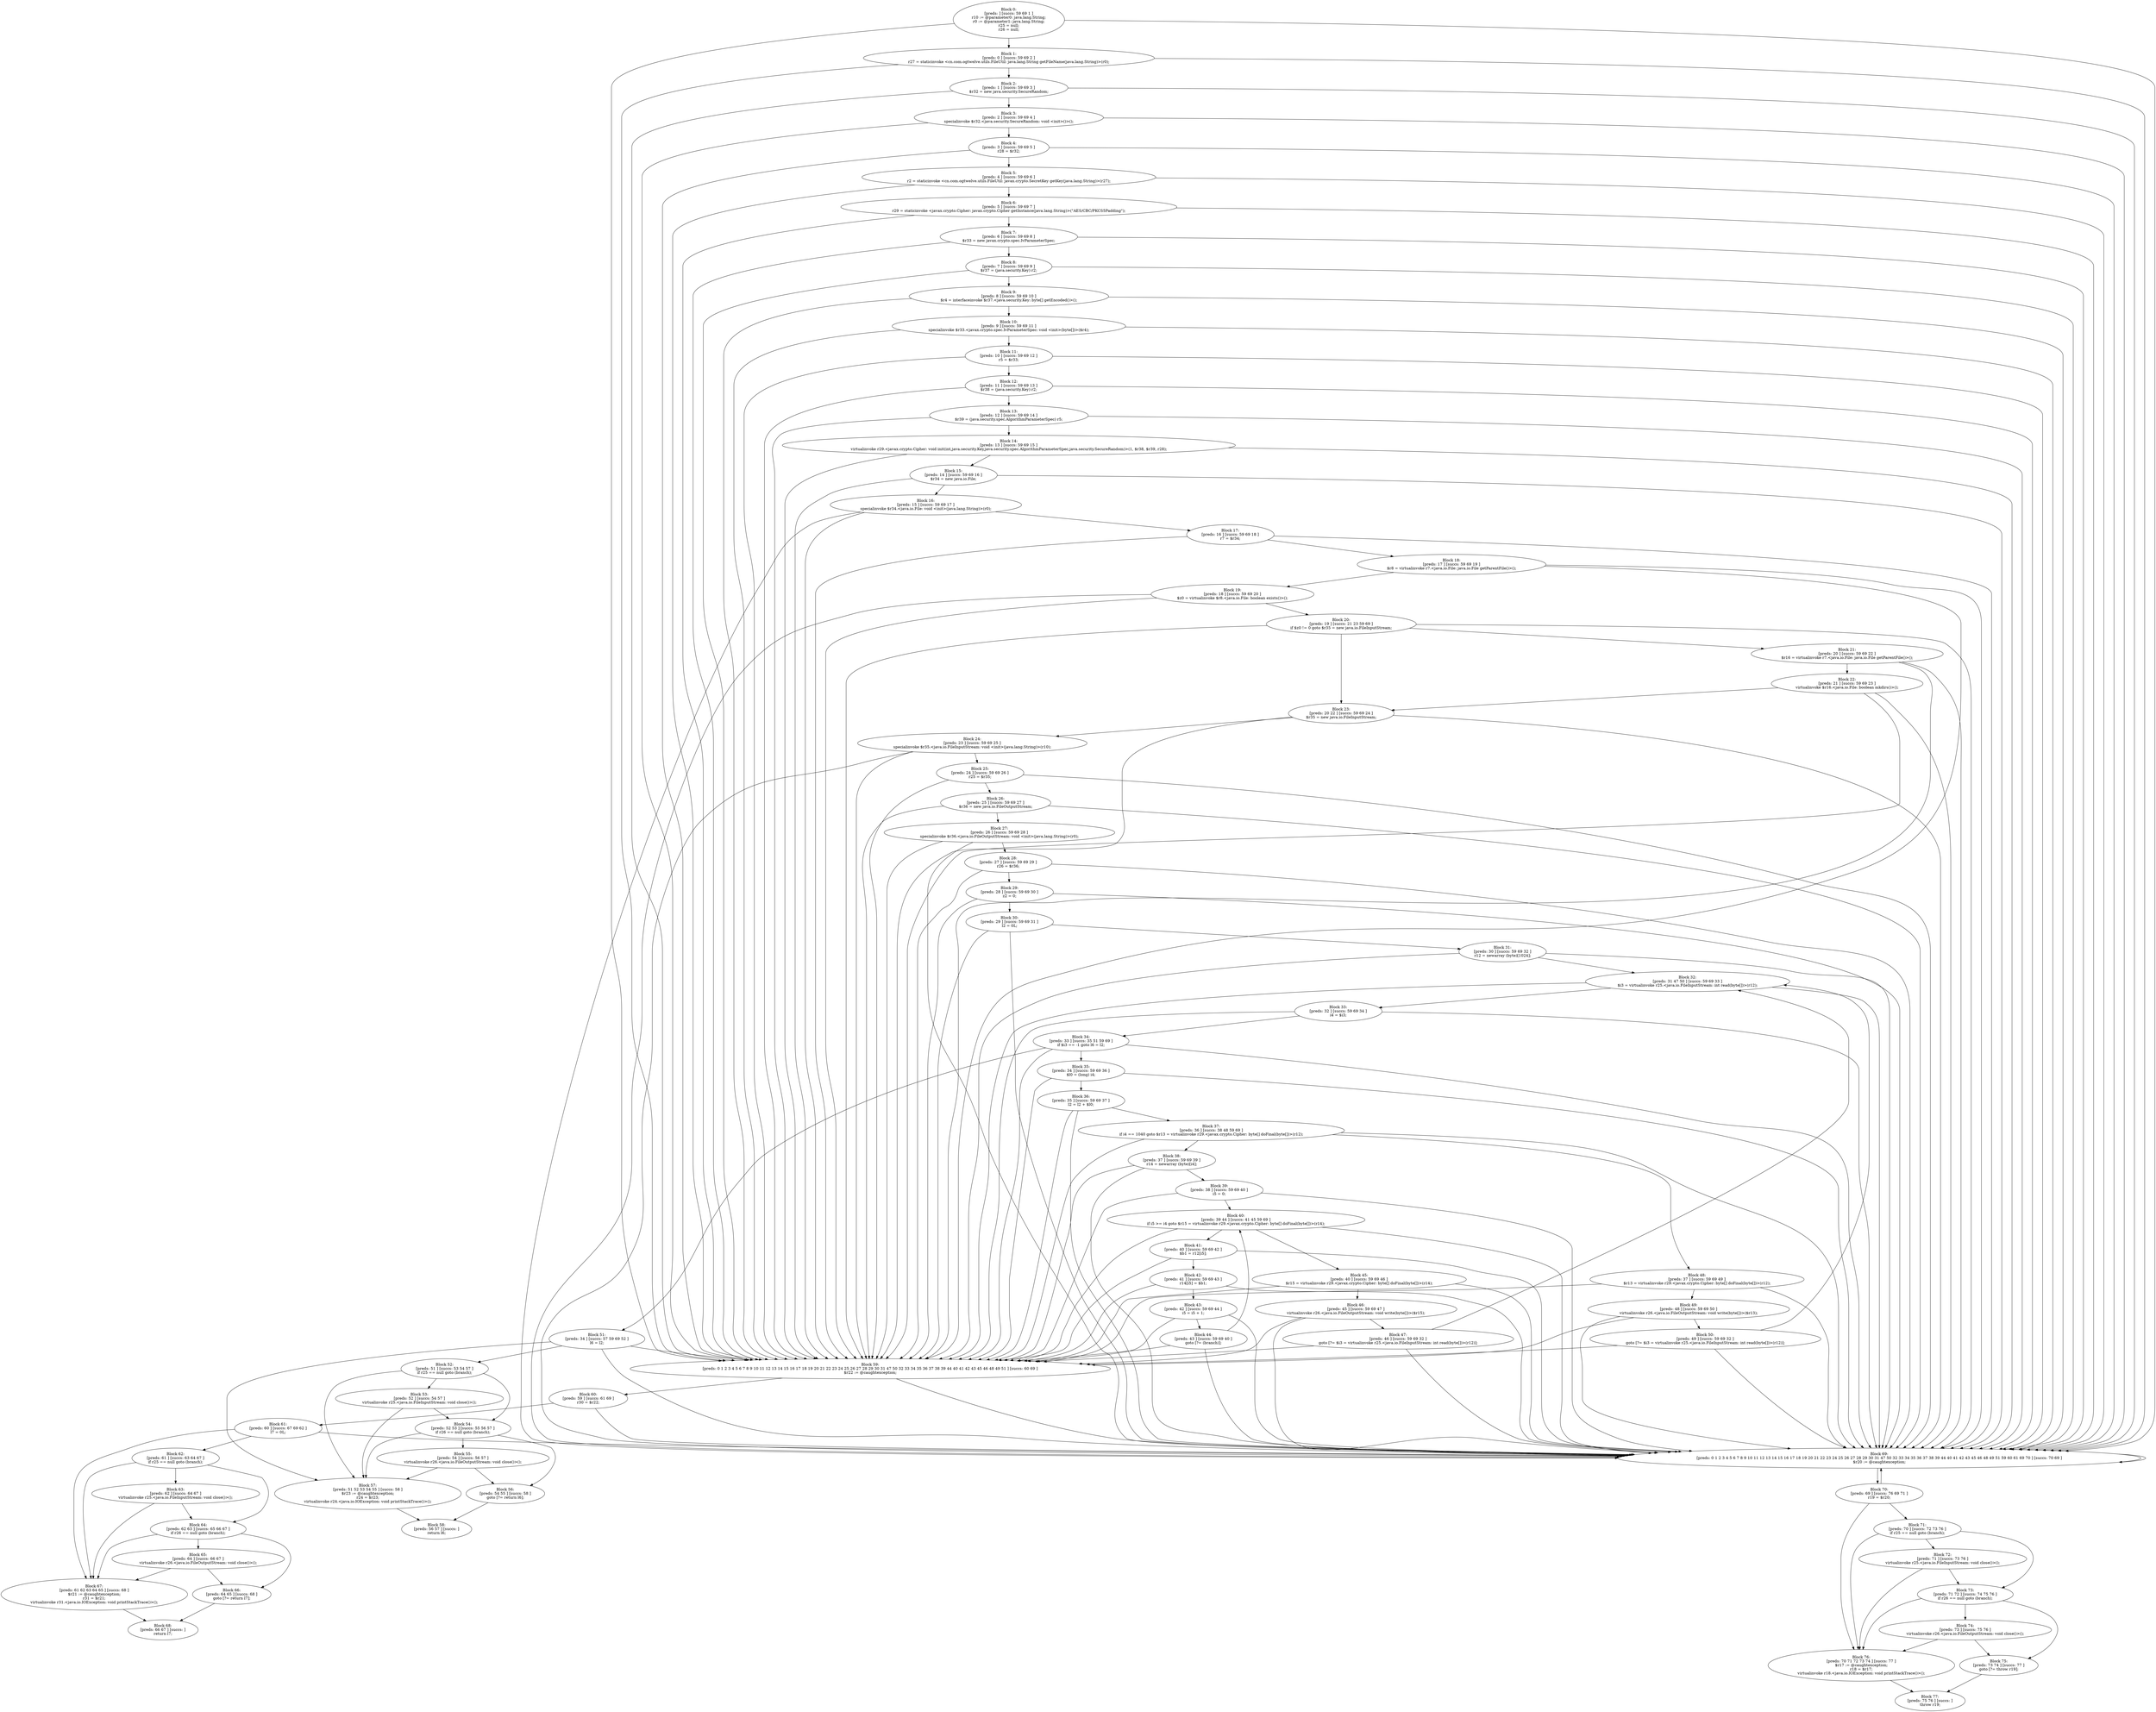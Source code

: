 digraph "unitGraph" {
    "Block 0:
[preds: ] [succs: 59 69 1 ]
r10 := @parameter0: java.lang.String;
r0 := @parameter1: java.lang.String;
r25 = null;
r26 = null;
"
    "Block 1:
[preds: 0 ] [succs: 59 69 2 ]
r27 = staticinvoke <cn.com.ogtwelve.utils.FileUtil: java.lang.String getFileName(java.lang.String)>(r0);
"
    "Block 2:
[preds: 1 ] [succs: 59 69 3 ]
$r32 = new java.security.SecureRandom;
"
    "Block 3:
[preds: 2 ] [succs: 59 69 4 ]
specialinvoke $r32.<java.security.SecureRandom: void <init>()>();
"
    "Block 4:
[preds: 3 ] [succs: 59 69 5 ]
r28 = $r32;
"
    "Block 5:
[preds: 4 ] [succs: 59 69 6 ]
r2 = staticinvoke <cn.com.ogtwelve.utils.FileUtil: javax.crypto.SecretKey getKey(java.lang.String)>(r27);
"
    "Block 6:
[preds: 5 ] [succs: 59 69 7 ]
r29 = staticinvoke <javax.crypto.Cipher: javax.crypto.Cipher getInstance(java.lang.String)>(\"AES/CBC/PKCS5Padding\");
"
    "Block 7:
[preds: 6 ] [succs: 59 69 8 ]
$r33 = new javax.crypto.spec.IvParameterSpec;
"
    "Block 8:
[preds: 7 ] [succs: 59 69 9 ]
$r37 = (java.security.Key) r2;
"
    "Block 9:
[preds: 8 ] [succs: 59 69 10 ]
$r4 = interfaceinvoke $r37.<java.security.Key: byte[] getEncoded()>();
"
    "Block 10:
[preds: 9 ] [succs: 59 69 11 ]
specialinvoke $r33.<javax.crypto.spec.IvParameterSpec: void <init>(byte[])>($r4);
"
    "Block 11:
[preds: 10 ] [succs: 59 69 12 ]
r5 = $r33;
"
    "Block 12:
[preds: 11 ] [succs: 59 69 13 ]
$r38 = (java.security.Key) r2;
"
    "Block 13:
[preds: 12 ] [succs: 59 69 14 ]
$r39 = (java.security.spec.AlgorithmParameterSpec) r5;
"
    "Block 14:
[preds: 13 ] [succs: 59 69 15 ]
virtualinvoke r29.<javax.crypto.Cipher: void init(int,java.security.Key,java.security.spec.AlgorithmParameterSpec,java.security.SecureRandom)>(1, $r38, $r39, r28);
"
    "Block 15:
[preds: 14 ] [succs: 59 69 16 ]
$r34 = new java.io.File;
"
    "Block 16:
[preds: 15 ] [succs: 59 69 17 ]
specialinvoke $r34.<java.io.File: void <init>(java.lang.String)>(r0);
"
    "Block 17:
[preds: 16 ] [succs: 59 69 18 ]
r7 = $r34;
"
    "Block 18:
[preds: 17 ] [succs: 59 69 19 ]
$r8 = virtualinvoke r7.<java.io.File: java.io.File getParentFile()>();
"
    "Block 19:
[preds: 18 ] [succs: 59 69 20 ]
$z0 = virtualinvoke $r8.<java.io.File: boolean exists()>();
"
    "Block 20:
[preds: 19 ] [succs: 21 23 59 69 ]
if $z0 != 0 goto $r35 = new java.io.FileInputStream;
"
    "Block 21:
[preds: 20 ] [succs: 59 69 22 ]
$r16 = virtualinvoke r7.<java.io.File: java.io.File getParentFile()>();
"
    "Block 22:
[preds: 21 ] [succs: 59 69 23 ]
virtualinvoke $r16.<java.io.File: boolean mkdirs()>();
"
    "Block 23:
[preds: 20 22 ] [succs: 59 69 24 ]
$r35 = new java.io.FileInputStream;
"
    "Block 24:
[preds: 23 ] [succs: 59 69 25 ]
specialinvoke $r35.<java.io.FileInputStream: void <init>(java.lang.String)>(r10);
"
    "Block 25:
[preds: 24 ] [succs: 59 69 26 ]
r25 = $r35;
"
    "Block 26:
[preds: 25 ] [succs: 59 69 27 ]
$r36 = new java.io.FileOutputStream;
"
    "Block 27:
[preds: 26 ] [succs: 59 69 28 ]
specialinvoke $r36.<java.io.FileOutputStream: void <init>(java.lang.String)>(r0);
"
    "Block 28:
[preds: 27 ] [succs: 59 69 29 ]
r26 = $r36;
"
    "Block 29:
[preds: 28 ] [succs: 59 69 30 ]
z2 = 0;
"
    "Block 30:
[preds: 29 ] [succs: 59 69 31 ]
l2 = 0L;
"
    "Block 31:
[preds: 30 ] [succs: 59 69 32 ]
r12 = newarray (byte)[1024];
"
    "Block 32:
[preds: 31 47 50 ] [succs: 59 69 33 ]
$i3 = virtualinvoke r25.<java.io.FileInputStream: int read(byte[])>(r12);
"
    "Block 33:
[preds: 32 ] [succs: 59 69 34 ]
i4 = $i3;
"
    "Block 34:
[preds: 33 ] [succs: 35 51 59 69 ]
if $i3 == -1 goto l6 = l2;
"
    "Block 35:
[preds: 34 ] [succs: 59 69 36 ]
$l0 = (long) i4;
"
    "Block 36:
[preds: 35 ] [succs: 59 69 37 ]
l2 = l2 + $l0;
"
    "Block 37:
[preds: 36 ] [succs: 38 48 59 69 ]
if i4 == 1040 goto $r13 = virtualinvoke r29.<javax.crypto.Cipher: byte[] doFinal(byte[])>(r12);
"
    "Block 38:
[preds: 37 ] [succs: 59 69 39 ]
r14 = newarray (byte)[i4];
"
    "Block 39:
[preds: 38 ] [succs: 59 69 40 ]
i5 = 0;
"
    "Block 40:
[preds: 39 44 ] [succs: 41 45 59 69 ]
if i5 >= i4 goto $r15 = virtualinvoke r29.<javax.crypto.Cipher: byte[] doFinal(byte[])>(r14);
"
    "Block 41:
[preds: 40 ] [succs: 59 69 42 ]
$b1 = r12[i5];
"
    "Block 42:
[preds: 41 ] [succs: 59 69 43 ]
r14[i5] = $b1;
"
    "Block 43:
[preds: 42 ] [succs: 59 69 44 ]
i5 = i5 + 1;
"
    "Block 44:
[preds: 43 ] [succs: 59 69 40 ]
goto [?= (branch)];
"
    "Block 45:
[preds: 40 ] [succs: 59 69 46 ]
$r15 = virtualinvoke r29.<javax.crypto.Cipher: byte[] doFinal(byte[])>(r14);
"
    "Block 46:
[preds: 45 ] [succs: 59 69 47 ]
virtualinvoke r26.<java.io.FileOutputStream: void write(byte[])>($r15);
"
    "Block 47:
[preds: 46 ] [succs: 59 69 32 ]
goto [?= $i3 = virtualinvoke r25.<java.io.FileInputStream: int read(byte[])>(r12)];
"
    "Block 48:
[preds: 37 ] [succs: 59 69 49 ]
$r13 = virtualinvoke r29.<javax.crypto.Cipher: byte[] doFinal(byte[])>(r12);
"
    "Block 49:
[preds: 48 ] [succs: 59 69 50 ]
virtualinvoke r26.<java.io.FileOutputStream: void write(byte[])>($r13);
"
    "Block 50:
[preds: 49 ] [succs: 59 69 32 ]
goto [?= $i3 = virtualinvoke r25.<java.io.FileInputStream: int read(byte[])>(r12)];
"
    "Block 51:
[preds: 34 ] [succs: 57 59 69 52 ]
l6 = l2;
"
    "Block 52:
[preds: 51 ] [succs: 53 54 57 ]
if r25 == null goto (branch);
"
    "Block 53:
[preds: 52 ] [succs: 54 57 ]
virtualinvoke r25.<java.io.FileInputStream: void close()>();
"
    "Block 54:
[preds: 52 53 ] [succs: 55 56 57 ]
if r26 == null goto (branch);
"
    "Block 55:
[preds: 54 ] [succs: 56 57 ]
virtualinvoke r26.<java.io.FileOutputStream: void close()>();
"
    "Block 56:
[preds: 54 55 ] [succs: 58 ]
goto [?= return l6];
"
    "Block 57:
[preds: 51 52 53 54 55 ] [succs: 58 ]
$r23 := @caughtexception;
r24 = $r23;
virtualinvoke r24.<java.io.IOException: void printStackTrace()>();
"
    "Block 58:
[preds: 56 57 ] [succs: ]
return l6;
"
    "Block 59:
[preds: 0 1 2 3 4 5 6 7 8 9 10 11 12 13 14 15 16 17 18 19 20 21 22 23 24 25 26 27 28 29 30 31 47 50 32 33 34 35 36 37 38 39 44 40 41 42 43 45 46 48 49 51 ] [succs: 60 69 ]
$r22 := @caughtexception;
"
    "Block 60:
[preds: 59 ] [succs: 61 69 ]
r30 = $r22;
"
    "Block 61:
[preds: 60 ] [succs: 67 69 62 ]
l7 = 0L;
"
    "Block 62:
[preds: 61 ] [succs: 63 64 67 ]
if r25 == null goto (branch);
"
    "Block 63:
[preds: 62 ] [succs: 64 67 ]
virtualinvoke r25.<java.io.FileInputStream: void close()>();
"
    "Block 64:
[preds: 62 63 ] [succs: 65 66 67 ]
if r26 == null goto (branch);
"
    "Block 65:
[preds: 64 ] [succs: 66 67 ]
virtualinvoke r26.<java.io.FileOutputStream: void close()>();
"
    "Block 66:
[preds: 64 65 ] [succs: 68 ]
goto [?= return l7];
"
    "Block 67:
[preds: 61 62 63 64 65 ] [succs: 68 ]
$r21 := @caughtexception;
r31 = $r21;
virtualinvoke r31.<java.io.IOException: void printStackTrace()>();
"
    "Block 68:
[preds: 66 67 ] [succs: ]
return l7;
"
    "Block 69:
[preds: 0 1 2 3 4 5 6 7 8 9 10 11 12 13 14 15 16 17 18 19 20 21 22 23 24 25 26 27 28 29 30 31 47 50 32 33 34 35 36 37 38 39 44 40 41 42 43 45 46 48 49 51 59 60 61 69 70 ] [succs: 70 69 ]
$r20 := @caughtexception;
"
    "Block 70:
[preds: 69 ] [succs: 76 69 71 ]
r19 = $r20;
"
    "Block 71:
[preds: 70 ] [succs: 72 73 76 ]
if r25 == null goto (branch);
"
    "Block 72:
[preds: 71 ] [succs: 73 76 ]
virtualinvoke r25.<java.io.FileInputStream: void close()>();
"
    "Block 73:
[preds: 71 72 ] [succs: 74 75 76 ]
if r26 == null goto (branch);
"
    "Block 74:
[preds: 73 ] [succs: 75 76 ]
virtualinvoke r26.<java.io.FileOutputStream: void close()>();
"
    "Block 75:
[preds: 73 74 ] [succs: 77 ]
goto [?= throw r19];
"
    "Block 76:
[preds: 70 71 72 73 74 ] [succs: 77 ]
$r17 := @caughtexception;
r18 = $r17;
virtualinvoke r18.<java.io.IOException: void printStackTrace()>();
"
    "Block 77:
[preds: 75 76 ] [succs: ]
throw r19;
"
    "Block 0:
[preds: ] [succs: 59 69 1 ]
r10 := @parameter0: java.lang.String;
r0 := @parameter1: java.lang.String;
r25 = null;
r26 = null;
"->"Block 59:
[preds: 0 1 2 3 4 5 6 7 8 9 10 11 12 13 14 15 16 17 18 19 20 21 22 23 24 25 26 27 28 29 30 31 47 50 32 33 34 35 36 37 38 39 44 40 41 42 43 45 46 48 49 51 ] [succs: 60 69 ]
$r22 := @caughtexception;
";
    "Block 0:
[preds: ] [succs: 59 69 1 ]
r10 := @parameter0: java.lang.String;
r0 := @parameter1: java.lang.String;
r25 = null;
r26 = null;
"->"Block 69:
[preds: 0 1 2 3 4 5 6 7 8 9 10 11 12 13 14 15 16 17 18 19 20 21 22 23 24 25 26 27 28 29 30 31 47 50 32 33 34 35 36 37 38 39 44 40 41 42 43 45 46 48 49 51 59 60 61 69 70 ] [succs: 70 69 ]
$r20 := @caughtexception;
";
    "Block 0:
[preds: ] [succs: 59 69 1 ]
r10 := @parameter0: java.lang.String;
r0 := @parameter1: java.lang.String;
r25 = null;
r26 = null;
"->"Block 1:
[preds: 0 ] [succs: 59 69 2 ]
r27 = staticinvoke <cn.com.ogtwelve.utils.FileUtil: java.lang.String getFileName(java.lang.String)>(r0);
";
    "Block 1:
[preds: 0 ] [succs: 59 69 2 ]
r27 = staticinvoke <cn.com.ogtwelve.utils.FileUtil: java.lang.String getFileName(java.lang.String)>(r0);
"->"Block 59:
[preds: 0 1 2 3 4 5 6 7 8 9 10 11 12 13 14 15 16 17 18 19 20 21 22 23 24 25 26 27 28 29 30 31 47 50 32 33 34 35 36 37 38 39 44 40 41 42 43 45 46 48 49 51 ] [succs: 60 69 ]
$r22 := @caughtexception;
";
    "Block 1:
[preds: 0 ] [succs: 59 69 2 ]
r27 = staticinvoke <cn.com.ogtwelve.utils.FileUtil: java.lang.String getFileName(java.lang.String)>(r0);
"->"Block 69:
[preds: 0 1 2 3 4 5 6 7 8 9 10 11 12 13 14 15 16 17 18 19 20 21 22 23 24 25 26 27 28 29 30 31 47 50 32 33 34 35 36 37 38 39 44 40 41 42 43 45 46 48 49 51 59 60 61 69 70 ] [succs: 70 69 ]
$r20 := @caughtexception;
";
    "Block 1:
[preds: 0 ] [succs: 59 69 2 ]
r27 = staticinvoke <cn.com.ogtwelve.utils.FileUtil: java.lang.String getFileName(java.lang.String)>(r0);
"->"Block 2:
[preds: 1 ] [succs: 59 69 3 ]
$r32 = new java.security.SecureRandom;
";
    "Block 2:
[preds: 1 ] [succs: 59 69 3 ]
$r32 = new java.security.SecureRandom;
"->"Block 59:
[preds: 0 1 2 3 4 5 6 7 8 9 10 11 12 13 14 15 16 17 18 19 20 21 22 23 24 25 26 27 28 29 30 31 47 50 32 33 34 35 36 37 38 39 44 40 41 42 43 45 46 48 49 51 ] [succs: 60 69 ]
$r22 := @caughtexception;
";
    "Block 2:
[preds: 1 ] [succs: 59 69 3 ]
$r32 = new java.security.SecureRandom;
"->"Block 69:
[preds: 0 1 2 3 4 5 6 7 8 9 10 11 12 13 14 15 16 17 18 19 20 21 22 23 24 25 26 27 28 29 30 31 47 50 32 33 34 35 36 37 38 39 44 40 41 42 43 45 46 48 49 51 59 60 61 69 70 ] [succs: 70 69 ]
$r20 := @caughtexception;
";
    "Block 2:
[preds: 1 ] [succs: 59 69 3 ]
$r32 = new java.security.SecureRandom;
"->"Block 3:
[preds: 2 ] [succs: 59 69 4 ]
specialinvoke $r32.<java.security.SecureRandom: void <init>()>();
";
    "Block 3:
[preds: 2 ] [succs: 59 69 4 ]
specialinvoke $r32.<java.security.SecureRandom: void <init>()>();
"->"Block 59:
[preds: 0 1 2 3 4 5 6 7 8 9 10 11 12 13 14 15 16 17 18 19 20 21 22 23 24 25 26 27 28 29 30 31 47 50 32 33 34 35 36 37 38 39 44 40 41 42 43 45 46 48 49 51 ] [succs: 60 69 ]
$r22 := @caughtexception;
";
    "Block 3:
[preds: 2 ] [succs: 59 69 4 ]
specialinvoke $r32.<java.security.SecureRandom: void <init>()>();
"->"Block 69:
[preds: 0 1 2 3 4 5 6 7 8 9 10 11 12 13 14 15 16 17 18 19 20 21 22 23 24 25 26 27 28 29 30 31 47 50 32 33 34 35 36 37 38 39 44 40 41 42 43 45 46 48 49 51 59 60 61 69 70 ] [succs: 70 69 ]
$r20 := @caughtexception;
";
    "Block 3:
[preds: 2 ] [succs: 59 69 4 ]
specialinvoke $r32.<java.security.SecureRandom: void <init>()>();
"->"Block 4:
[preds: 3 ] [succs: 59 69 5 ]
r28 = $r32;
";
    "Block 4:
[preds: 3 ] [succs: 59 69 5 ]
r28 = $r32;
"->"Block 59:
[preds: 0 1 2 3 4 5 6 7 8 9 10 11 12 13 14 15 16 17 18 19 20 21 22 23 24 25 26 27 28 29 30 31 47 50 32 33 34 35 36 37 38 39 44 40 41 42 43 45 46 48 49 51 ] [succs: 60 69 ]
$r22 := @caughtexception;
";
    "Block 4:
[preds: 3 ] [succs: 59 69 5 ]
r28 = $r32;
"->"Block 69:
[preds: 0 1 2 3 4 5 6 7 8 9 10 11 12 13 14 15 16 17 18 19 20 21 22 23 24 25 26 27 28 29 30 31 47 50 32 33 34 35 36 37 38 39 44 40 41 42 43 45 46 48 49 51 59 60 61 69 70 ] [succs: 70 69 ]
$r20 := @caughtexception;
";
    "Block 4:
[preds: 3 ] [succs: 59 69 5 ]
r28 = $r32;
"->"Block 5:
[preds: 4 ] [succs: 59 69 6 ]
r2 = staticinvoke <cn.com.ogtwelve.utils.FileUtil: javax.crypto.SecretKey getKey(java.lang.String)>(r27);
";
    "Block 5:
[preds: 4 ] [succs: 59 69 6 ]
r2 = staticinvoke <cn.com.ogtwelve.utils.FileUtil: javax.crypto.SecretKey getKey(java.lang.String)>(r27);
"->"Block 59:
[preds: 0 1 2 3 4 5 6 7 8 9 10 11 12 13 14 15 16 17 18 19 20 21 22 23 24 25 26 27 28 29 30 31 47 50 32 33 34 35 36 37 38 39 44 40 41 42 43 45 46 48 49 51 ] [succs: 60 69 ]
$r22 := @caughtexception;
";
    "Block 5:
[preds: 4 ] [succs: 59 69 6 ]
r2 = staticinvoke <cn.com.ogtwelve.utils.FileUtil: javax.crypto.SecretKey getKey(java.lang.String)>(r27);
"->"Block 69:
[preds: 0 1 2 3 4 5 6 7 8 9 10 11 12 13 14 15 16 17 18 19 20 21 22 23 24 25 26 27 28 29 30 31 47 50 32 33 34 35 36 37 38 39 44 40 41 42 43 45 46 48 49 51 59 60 61 69 70 ] [succs: 70 69 ]
$r20 := @caughtexception;
";
    "Block 5:
[preds: 4 ] [succs: 59 69 6 ]
r2 = staticinvoke <cn.com.ogtwelve.utils.FileUtil: javax.crypto.SecretKey getKey(java.lang.String)>(r27);
"->"Block 6:
[preds: 5 ] [succs: 59 69 7 ]
r29 = staticinvoke <javax.crypto.Cipher: javax.crypto.Cipher getInstance(java.lang.String)>(\"AES/CBC/PKCS5Padding\");
";
    "Block 6:
[preds: 5 ] [succs: 59 69 7 ]
r29 = staticinvoke <javax.crypto.Cipher: javax.crypto.Cipher getInstance(java.lang.String)>(\"AES/CBC/PKCS5Padding\");
"->"Block 59:
[preds: 0 1 2 3 4 5 6 7 8 9 10 11 12 13 14 15 16 17 18 19 20 21 22 23 24 25 26 27 28 29 30 31 47 50 32 33 34 35 36 37 38 39 44 40 41 42 43 45 46 48 49 51 ] [succs: 60 69 ]
$r22 := @caughtexception;
";
    "Block 6:
[preds: 5 ] [succs: 59 69 7 ]
r29 = staticinvoke <javax.crypto.Cipher: javax.crypto.Cipher getInstance(java.lang.String)>(\"AES/CBC/PKCS5Padding\");
"->"Block 69:
[preds: 0 1 2 3 4 5 6 7 8 9 10 11 12 13 14 15 16 17 18 19 20 21 22 23 24 25 26 27 28 29 30 31 47 50 32 33 34 35 36 37 38 39 44 40 41 42 43 45 46 48 49 51 59 60 61 69 70 ] [succs: 70 69 ]
$r20 := @caughtexception;
";
    "Block 6:
[preds: 5 ] [succs: 59 69 7 ]
r29 = staticinvoke <javax.crypto.Cipher: javax.crypto.Cipher getInstance(java.lang.String)>(\"AES/CBC/PKCS5Padding\");
"->"Block 7:
[preds: 6 ] [succs: 59 69 8 ]
$r33 = new javax.crypto.spec.IvParameterSpec;
";
    "Block 7:
[preds: 6 ] [succs: 59 69 8 ]
$r33 = new javax.crypto.spec.IvParameterSpec;
"->"Block 59:
[preds: 0 1 2 3 4 5 6 7 8 9 10 11 12 13 14 15 16 17 18 19 20 21 22 23 24 25 26 27 28 29 30 31 47 50 32 33 34 35 36 37 38 39 44 40 41 42 43 45 46 48 49 51 ] [succs: 60 69 ]
$r22 := @caughtexception;
";
    "Block 7:
[preds: 6 ] [succs: 59 69 8 ]
$r33 = new javax.crypto.spec.IvParameterSpec;
"->"Block 69:
[preds: 0 1 2 3 4 5 6 7 8 9 10 11 12 13 14 15 16 17 18 19 20 21 22 23 24 25 26 27 28 29 30 31 47 50 32 33 34 35 36 37 38 39 44 40 41 42 43 45 46 48 49 51 59 60 61 69 70 ] [succs: 70 69 ]
$r20 := @caughtexception;
";
    "Block 7:
[preds: 6 ] [succs: 59 69 8 ]
$r33 = new javax.crypto.spec.IvParameterSpec;
"->"Block 8:
[preds: 7 ] [succs: 59 69 9 ]
$r37 = (java.security.Key) r2;
";
    "Block 8:
[preds: 7 ] [succs: 59 69 9 ]
$r37 = (java.security.Key) r2;
"->"Block 59:
[preds: 0 1 2 3 4 5 6 7 8 9 10 11 12 13 14 15 16 17 18 19 20 21 22 23 24 25 26 27 28 29 30 31 47 50 32 33 34 35 36 37 38 39 44 40 41 42 43 45 46 48 49 51 ] [succs: 60 69 ]
$r22 := @caughtexception;
";
    "Block 8:
[preds: 7 ] [succs: 59 69 9 ]
$r37 = (java.security.Key) r2;
"->"Block 69:
[preds: 0 1 2 3 4 5 6 7 8 9 10 11 12 13 14 15 16 17 18 19 20 21 22 23 24 25 26 27 28 29 30 31 47 50 32 33 34 35 36 37 38 39 44 40 41 42 43 45 46 48 49 51 59 60 61 69 70 ] [succs: 70 69 ]
$r20 := @caughtexception;
";
    "Block 8:
[preds: 7 ] [succs: 59 69 9 ]
$r37 = (java.security.Key) r2;
"->"Block 9:
[preds: 8 ] [succs: 59 69 10 ]
$r4 = interfaceinvoke $r37.<java.security.Key: byte[] getEncoded()>();
";
    "Block 9:
[preds: 8 ] [succs: 59 69 10 ]
$r4 = interfaceinvoke $r37.<java.security.Key: byte[] getEncoded()>();
"->"Block 59:
[preds: 0 1 2 3 4 5 6 7 8 9 10 11 12 13 14 15 16 17 18 19 20 21 22 23 24 25 26 27 28 29 30 31 47 50 32 33 34 35 36 37 38 39 44 40 41 42 43 45 46 48 49 51 ] [succs: 60 69 ]
$r22 := @caughtexception;
";
    "Block 9:
[preds: 8 ] [succs: 59 69 10 ]
$r4 = interfaceinvoke $r37.<java.security.Key: byte[] getEncoded()>();
"->"Block 69:
[preds: 0 1 2 3 4 5 6 7 8 9 10 11 12 13 14 15 16 17 18 19 20 21 22 23 24 25 26 27 28 29 30 31 47 50 32 33 34 35 36 37 38 39 44 40 41 42 43 45 46 48 49 51 59 60 61 69 70 ] [succs: 70 69 ]
$r20 := @caughtexception;
";
    "Block 9:
[preds: 8 ] [succs: 59 69 10 ]
$r4 = interfaceinvoke $r37.<java.security.Key: byte[] getEncoded()>();
"->"Block 10:
[preds: 9 ] [succs: 59 69 11 ]
specialinvoke $r33.<javax.crypto.spec.IvParameterSpec: void <init>(byte[])>($r4);
";
    "Block 10:
[preds: 9 ] [succs: 59 69 11 ]
specialinvoke $r33.<javax.crypto.spec.IvParameterSpec: void <init>(byte[])>($r4);
"->"Block 59:
[preds: 0 1 2 3 4 5 6 7 8 9 10 11 12 13 14 15 16 17 18 19 20 21 22 23 24 25 26 27 28 29 30 31 47 50 32 33 34 35 36 37 38 39 44 40 41 42 43 45 46 48 49 51 ] [succs: 60 69 ]
$r22 := @caughtexception;
";
    "Block 10:
[preds: 9 ] [succs: 59 69 11 ]
specialinvoke $r33.<javax.crypto.spec.IvParameterSpec: void <init>(byte[])>($r4);
"->"Block 69:
[preds: 0 1 2 3 4 5 6 7 8 9 10 11 12 13 14 15 16 17 18 19 20 21 22 23 24 25 26 27 28 29 30 31 47 50 32 33 34 35 36 37 38 39 44 40 41 42 43 45 46 48 49 51 59 60 61 69 70 ] [succs: 70 69 ]
$r20 := @caughtexception;
";
    "Block 10:
[preds: 9 ] [succs: 59 69 11 ]
specialinvoke $r33.<javax.crypto.spec.IvParameterSpec: void <init>(byte[])>($r4);
"->"Block 11:
[preds: 10 ] [succs: 59 69 12 ]
r5 = $r33;
";
    "Block 11:
[preds: 10 ] [succs: 59 69 12 ]
r5 = $r33;
"->"Block 59:
[preds: 0 1 2 3 4 5 6 7 8 9 10 11 12 13 14 15 16 17 18 19 20 21 22 23 24 25 26 27 28 29 30 31 47 50 32 33 34 35 36 37 38 39 44 40 41 42 43 45 46 48 49 51 ] [succs: 60 69 ]
$r22 := @caughtexception;
";
    "Block 11:
[preds: 10 ] [succs: 59 69 12 ]
r5 = $r33;
"->"Block 69:
[preds: 0 1 2 3 4 5 6 7 8 9 10 11 12 13 14 15 16 17 18 19 20 21 22 23 24 25 26 27 28 29 30 31 47 50 32 33 34 35 36 37 38 39 44 40 41 42 43 45 46 48 49 51 59 60 61 69 70 ] [succs: 70 69 ]
$r20 := @caughtexception;
";
    "Block 11:
[preds: 10 ] [succs: 59 69 12 ]
r5 = $r33;
"->"Block 12:
[preds: 11 ] [succs: 59 69 13 ]
$r38 = (java.security.Key) r2;
";
    "Block 12:
[preds: 11 ] [succs: 59 69 13 ]
$r38 = (java.security.Key) r2;
"->"Block 59:
[preds: 0 1 2 3 4 5 6 7 8 9 10 11 12 13 14 15 16 17 18 19 20 21 22 23 24 25 26 27 28 29 30 31 47 50 32 33 34 35 36 37 38 39 44 40 41 42 43 45 46 48 49 51 ] [succs: 60 69 ]
$r22 := @caughtexception;
";
    "Block 12:
[preds: 11 ] [succs: 59 69 13 ]
$r38 = (java.security.Key) r2;
"->"Block 69:
[preds: 0 1 2 3 4 5 6 7 8 9 10 11 12 13 14 15 16 17 18 19 20 21 22 23 24 25 26 27 28 29 30 31 47 50 32 33 34 35 36 37 38 39 44 40 41 42 43 45 46 48 49 51 59 60 61 69 70 ] [succs: 70 69 ]
$r20 := @caughtexception;
";
    "Block 12:
[preds: 11 ] [succs: 59 69 13 ]
$r38 = (java.security.Key) r2;
"->"Block 13:
[preds: 12 ] [succs: 59 69 14 ]
$r39 = (java.security.spec.AlgorithmParameterSpec) r5;
";
    "Block 13:
[preds: 12 ] [succs: 59 69 14 ]
$r39 = (java.security.spec.AlgorithmParameterSpec) r5;
"->"Block 59:
[preds: 0 1 2 3 4 5 6 7 8 9 10 11 12 13 14 15 16 17 18 19 20 21 22 23 24 25 26 27 28 29 30 31 47 50 32 33 34 35 36 37 38 39 44 40 41 42 43 45 46 48 49 51 ] [succs: 60 69 ]
$r22 := @caughtexception;
";
    "Block 13:
[preds: 12 ] [succs: 59 69 14 ]
$r39 = (java.security.spec.AlgorithmParameterSpec) r5;
"->"Block 69:
[preds: 0 1 2 3 4 5 6 7 8 9 10 11 12 13 14 15 16 17 18 19 20 21 22 23 24 25 26 27 28 29 30 31 47 50 32 33 34 35 36 37 38 39 44 40 41 42 43 45 46 48 49 51 59 60 61 69 70 ] [succs: 70 69 ]
$r20 := @caughtexception;
";
    "Block 13:
[preds: 12 ] [succs: 59 69 14 ]
$r39 = (java.security.spec.AlgorithmParameterSpec) r5;
"->"Block 14:
[preds: 13 ] [succs: 59 69 15 ]
virtualinvoke r29.<javax.crypto.Cipher: void init(int,java.security.Key,java.security.spec.AlgorithmParameterSpec,java.security.SecureRandom)>(1, $r38, $r39, r28);
";
    "Block 14:
[preds: 13 ] [succs: 59 69 15 ]
virtualinvoke r29.<javax.crypto.Cipher: void init(int,java.security.Key,java.security.spec.AlgorithmParameterSpec,java.security.SecureRandom)>(1, $r38, $r39, r28);
"->"Block 59:
[preds: 0 1 2 3 4 5 6 7 8 9 10 11 12 13 14 15 16 17 18 19 20 21 22 23 24 25 26 27 28 29 30 31 47 50 32 33 34 35 36 37 38 39 44 40 41 42 43 45 46 48 49 51 ] [succs: 60 69 ]
$r22 := @caughtexception;
";
    "Block 14:
[preds: 13 ] [succs: 59 69 15 ]
virtualinvoke r29.<javax.crypto.Cipher: void init(int,java.security.Key,java.security.spec.AlgorithmParameterSpec,java.security.SecureRandom)>(1, $r38, $r39, r28);
"->"Block 69:
[preds: 0 1 2 3 4 5 6 7 8 9 10 11 12 13 14 15 16 17 18 19 20 21 22 23 24 25 26 27 28 29 30 31 47 50 32 33 34 35 36 37 38 39 44 40 41 42 43 45 46 48 49 51 59 60 61 69 70 ] [succs: 70 69 ]
$r20 := @caughtexception;
";
    "Block 14:
[preds: 13 ] [succs: 59 69 15 ]
virtualinvoke r29.<javax.crypto.Cipher: void init(int,java.security.Key,java.security.spec.AlgorithmParameterSpec,java.security.SecureRandom)>(1, $r38, $r39, r28);
"->"Block 15:
[preds: 14 ] [succs: 59 69 16 ]
$r34 = new java.io.File;
";
    "Block 15:
[preds: 14 ] [succs: 59 69 16 ]
$r34 = new java.io.File;
"->"Block 59:
[preds: 0 1 2 3 4 5 6 7 8 9 10 11 12 13 14 15 16 17 18 19 20 21 22 23 24 25 26 27 28 29 30 31 47 50 32 33 34 35 36 37 38 39 44 40 41 42 43 45 46 48 49 51 ] [succs: 60 69 ]
$r22 := @caughtexception;
";
    "Block 15:
[preds: 14 ] [succs: 59 69 16 ]
$r34 = new java.io.File;
"->"Block 69:
[preds: 0 1 2 3 4 5 6 7 8 9 10 11 12 13 14 15 16 17 18 19 20 21 22 23 24 25 26 27 28 29 30 31 47 50 32 33 34 35 36 37 38 39 44 40 41 42 43 45 46 48 49 51 59 60 61 69 70 ] [succs: 70 69 ]
$r20 := @caughtexception;
";
    "Block 15:
[preds: 14 ] [succs: 59 69 16 ]
$r34 = new java.io.File;
"->"Block 16:
[preds: 15 ] [succs: 59 69 17 ]
specialinvoke $r34.<java.io.File: void <init>(java.lang.String)>(r0);
";
    "Block 16:
[preds: 15 ] [succs: 59 69 17 ]
specialinvoke $r34.<java.io.File: void <init>(java.lang.String)>(r0);
"->"Block 59:
[preds: 0 1 2 3 4 5 6 7 8 9 10 11 12 13 14 15 16 17 18 19 20 21 22 23 24 25 26 27 28 29 30 31 47 50 32 33 34 35 36 37 38 39 44 40 41 42 43 45 46 48 49 51 ] [succs: 60 69 ]
$r22 := @caughtexception;
";
    "Block 16:
[preds: 15 ] [succs: 59 69 17 ]
specialinvoke $r34.<java.io.File: void <init>(java.lang.String)>(r0);
"->"Block 69:
[preds: 0 1 2 3 4 5 6 7 8 9 10 11 12 13 14 15 16 17 18 19 20 21 22 23 24 25 26 27 28 29 30 31 47 50 32 33 34 35 36 37 38 39 44 40 41 42 43 45 46 48 49 51 59 60 61 69 70 ] [succs: 70 69 ]
$r20 := @caughtexception;
";
    "Block 16:
[preds: 15 ] [succs: 59 69 17 ]
specialinvoke $r34.<java.io.File: void <init>(java.lang.String)>(r0);
"->"Block 17:
[preds: 16 ] [succs: 59 69 18 ]
r7 = $r34;
";
    "Block 17:
[preds: 16 ] [succs: 59 69 18 ]
r7 = $r34;
"->"Block 59:
[preds: 0 1 2 3 4 5 6 7 8 9 10 11 12 13 14 15 16 17 18 19 20 21 22 23 24 25 26 27 28 29 30 31 47 50 32 33 34 35 36 37 38 39 44 40 41 42 43 45 46 48 49 51 ] [succs: 60 69 ]
$r22 := @caughtexception;
";
    "Block 17:
[preds: 16 ] [succs: 59 69 18 ]
r7 = $r34;
"->"Block 69:
[preds: 0 1 2 3 4 5 6 7 8 9 10 11 12 13 14 15 16 17 18 19 20 21 22 23 24 25 26 27 28 29 30 31 47 50 32 33 34 35 36 37 38 39 44 40 41 42 43 45 46 48 49 51 59 60 61 69 70 ] [succs: 70 69 ]
$r20 := @caughtexception;
";
    "Block 17:
[preds: 16 ] [succs: 59 69 18 ]
r7 = $r34;
"->"Block 18:
[preds: 17 ] [succs: 59 69 19 ]
$r8 = virtualinvoke r7.<java.io.File: java.io.File getParentFile()>();
";
    "Block 18:
[preds: 17 ] [succs: 59 69 19 ]
$r8 = virtualinvoke r7.<java.io.File: java.io.File getParentFile()>();
"->"Block 59:
[preds: 0 1 2 3 4 5 6 7 8 9 10 11 12 13 14 15 16 17 18 19 20 21 22 23 24 25 26 27 28 29 30 31 47 50 32 33 34 35 36 37 38 39 44 40 41 42 43 45 46 48 49 51 ] [succs: 60 69 ]
$r22 := @caughtexception;
";
    "Block 18:
[preds: 17 ] [succs: 59 69 19 ]
$r8 = virtualinvoke r7.<java.io.File: java.io.File getParentFile()>();
"->"Block 69:
[preds: 0 1 2 3 4 5 6 7 8 9 10 11 12 13 14 15 16 17 18 19 20 21 22 23 24 25 26 27 28 29 30 31 47 50 32 33 34 35 36 37 38 39 44 40 41 42 43 45 46 48 49 51 59 60 61 69 70 ] [succs: 70 69 ]
$r20 := @caughtexception;
";
    "Block 18:
[preds: 17 ] [succs: 59 69 19 ]
$r8 = virtualinvoke r7.<java.io.File: java.io.File getParentFile()>();
"->"Block 19:
[preds: 18 ] [succs: 59 69 20 ]
$z0 = virtualinvoke $r8.<java.io.File: boolean exists()>();
";
    "Block 19:
[preds: 18 ] [succs: 59 69 20 ]
$z0 = virtualinvoke $r8.<java.io.File: boolean exists()>();
"->"Block 59:
[preds: 0 1 2 3 4 5 6 7 8 9 10 11 12 13 14 15 16 17 18 19 20 21 22 23 24 25 26 27 28 29 30 31 47 50 32 33 34 35 36 37 38 39 44 40 41 42 43 45 46 48 49 51 ] [succs: 60 69 ]
$r22 := @caughtexception;
";
    "Block 19:
[preds: 18 ] [succs: 59 69 20 ]
$z0 = virtualinvoke $r8.<java.io.File: boolean exists()>();
"->"Block 69:
[preds: 0 1 2 3 4 5 6 7 8 9 10 11 12 13 14 15 16 17 18 19 20 21 22 23 24 25 26 27 28 29 30 31 47 50 32 33 34 35 36 37 38 39 44 40 41 42 43 45 46 48 49 51 59 60 61 69 70 ] [succs: 70 69 ]
$r20 := @caughtexception;
";
    "Block 19:
[preds: 18 ] [succs: 59 69 20 ]
$z0 = virtualinvoke $r8.<java.io.File: boolean exists()>();
"->"Block 20:
[preds: 19 ] [succs: 21 23 59 69 ]
if $z0 != 0 goto $r35 = new java.io.FileInputStream;
";
    "Block 20:
[preds: 19 ] [succs: 21 23 59 69 ]
if $z0 != 0 goto $r35 = new java.io.FileInputStream;
"->"Block 21:
[preds: 20 ] [succs: 59 69 22 ]
$r16 = virtualinvoke r7.<java.io.File: java.io.File getParentFile()>();
";
    "Block 20:
[preds: 19 ] [succs: 21 23 59 69 ]
if $z0 != 0 goto $r35 = new java.io.FileInputStream;
"->"Block 23:
[preds: 20 22 ] [succs: 59 69 24 ]
$r35 = new java.io.FileInputStream;
";
    "Block 20:
[preds: 19 ] [succs: 21 23 59 69 ]
if $z0 != 0 goto $r35 = new java.io.FileInputStream;
"->"Block 59:
[preds: 0 1 2 3 4 5 6 7 8 9 10 11 12 13 14 15 16 17 18 19 20 21 22 23 24 25 26 27 28 29 30 31 47 50 32 33 34 35 36 37 38 39 44 40 41 42 43 45 46 48 49 51 ] [succs: 60 69 ]
$r22 := @caughtexception;
";
    "Block 20:
[preds: 19 ] [succs: 21 23 59 69 ]
if $z0 != 0 goto $r35 = new java.io.FileInputStream;
"->"Block 69:
[preds: 0 1 2 3 4 5 6 7 8 9 10 11 12 13 14 15 16 17 18 19 20 21 22 23 24 25 26 27 28 29 30 31 47 50 32 33 34 35 36 37 38 39 44 40 41 42 43 45 46 48 49 51 59 60 61 69 70 ] [succs: 70 69 ]
$r20 := @caughtexception;
";
    "Block 21:
[preds: 20 ] [succs: 59 69 22 ]
$r16 = virtualinvoke r7.<java.io.File: java.io.File getParentFile()>();
"->"Block 59:
[preds: 0 1 2 3 4 5 6 7 8 9 10 11 12 13 14 15 16 17 18 19 20 21 22 23 24 25 26 27 28 29 30 31 47 50 32 33 34 35 36 37 38 39 44 40 41 42 43 45 46 48 49 51 ] [succs: 60 69 ]
$r22 := @caughtexception;
";
    "Block 21:
[preds: 20 ] [succs: 59 69 22 ]
$r16 = virtualinvoke r7.<java.io.File: java.io.File getParentFile()>();
"->"Block 69:
[preds: 0 1 2 3 4 5 6 7 8 9 10 11 12 13 14 15 16 17 18 19 20 21 22 23 24 25 26 27 28 29 30 31 47 50 32 33 34 35 36 37 38 39 44 40 41 42 43 45 46 48 49 51 59 60 61 69 70 ] [succs: 70 69 ]
$r20 := @caughtexception;
";
    "Block 21:
[preds: 20 ] [succs: 59 69 22 ]
$r16 = virtualinvoke r7.<java.io.File: java.io.File getParentFile()>();
"->"Block 22:
[preds: 21 ] [succs: 59 69 23 ]
virtualinvoke $r16.<java.io.File: boolean mkdirs()>();
";
    "Block 22:
[preds: 21 ] [succs: 59 69 23 ]
virtualinvoke $r16.<java.io.File: boolean mkdirs()>();
"->"Block 59:
[preds: 0 1 2 3 4 5 6 7 8 9 10 11 12 13 14 15 16 17 18 19 20 21 22 23 24 25 26 27 28 29 30 31 47 50 32 33 34 35 36 37 38 39 44 40 41 42 43 45 46 48 49 51 ] [succs: 60 69 ]
$r22 := @caughtexception;
";
    "Block 22:
[preds: 21 ] [succs: 59 69 23 ]
virtualinvoke $r16.<java.io.File: boolean mkdirs()>();
"->"Block 69:
[preds: 0 1 2 3 4 5 6 7 8 9 10 11 12 13 14 15 16 17 18 19 20 21 22 23 24 25 26 27 28 29 30 31 47 50 32 33 34 35 36 37 38 39 44 40 41 42 43 45 46 48 49 51 59 60 61 69 70 ] [succs: 70 69 ]
$r20 := @caughtexception;
";
    "Block 22:
[preds: 21 ] [succs: 59 69 23 ]
virtualinvoke $r16.<java.io.File: boolean mkdirs()>();
"->"Block 23:
[preds: 20 22 ] [succs: 59 69 24 ]
$r35 = new java.io.FileInputStream;
";
    "Block 23:
[preds: 20 22 ] [succs: 59 69 24 ]
$r35 = new java.io.FileInputStream;
"->"Block 59:
[preds: 0 1 2 3 4 5 6 7 8 9 10 11 12 13 14 15 16 17 18 19 20 21 22 23 24 25 26 27 28 29 30 31 47 50 32 33 34 35 36 37 38 39 44 40 41 42 43 45 46 48 49 51 ] [succs: 60 69 ]
$r22 := @caughtexception;
";
    "Block 23:
[preds: 20 22 ] [succs: 59 69 24 ]
$r35 = new java.io.FileInputStream;
"->"Block 69:
[preds: 0 1 2 3 4 5 6 7 8 9 10 11 12 13 14 15 16 17 18 19 20 21 22 23 24 25 26 27 28 29 30 31 47 50 32 33 34 35 36 37 38 39 44 40 41 42 43 45 46 48 49 51 59 60 61 69 70 ] [succs: 70 69 ]
$r20 := @caughtexception;
";
    "Block 23:
[preds: 20 22 ] [succs: 59 69 24 ]
$r35 = new java.io.FileInputStream;
"->"Block 24:
[preds: 23 ] [succs: 59 69 25 ]
specialinvoke $r35.<java.io.FileInputStream: void <init>(java.lang.String)>(r10);
";
    "Block 24:
[preds: 23 ] [succs: 59 69 25 ]
specialinvoke $r35.<java.io.FileInputStream: void <init>(java.lang.String)>(r10);
"->"Block 59:
[preds: 0 1 2 3 4 5 6 7 8 9 10 11 12 13 14 15 16 17 18 19 20 21 22 23 24 25 26 27 28 29 30 31 47 50 32 33 34 35 36 37 38 39 44 40 41 42 43 45 46 48 49 51 ] [succs: 60 69 ]
$r22 := @caughtexception;
";
    "Block 24:
[preds: 23 ] [succs: 59 69 25 ]
specialinvoke $r35.<java.io.FileInputStream: void <init>(java.lang.String)>(r10);
"->"Block 69:
[preds: 0 1 2 3 4 5 6 7 8 9 10 11 12 13 14 15 16 17 18 19 20 21 22 23 24 25 26 27 28 29 30 31 47 50 32 33 34 35 36 37 38 39 44 40 41 42 43 45 46 48 49 51 59 60 61 69 70 ] [succs: 70 69 ]
$r20 := @caughtexception;
";
    "Block 24:
[preds: 23 ] [succs: 59 69 25 ]
specialinvoke $r35.<java.io.FileInputStream: void <init>(java.lang.String)>(r10);
"->"Block 25:
[preds: 24 ] [succs: 59 69 26 ]
r25 = $r35;
";
    "Block 25:
[preds: 24 ] [succs: 59 69 26 ]
r25 = $r35;
"->"Block 59:
[preds: 0 1 2 3 4 5 6 7 8 9 10 11 12 13 14 15 16 17 18 19 20 21 22 23 24 25 26 27 28 29 30 31 47 50 32 33 34 35 36 37 38 39 44 40 41 42 43 45 46 48 49 51 ] [succs: 60 69 ]
$r22 := @caughtexception;
";
    "Block 25:
[preds: 24 ] [succs: 59 69 26 ]
r25 = $r35;
"->"Block 69:
[preds: 0 1 2 3 4 5 6 7 8 9 10 11 12 13 14 15 16 17 18 19 20 21 22 23 24 25 26 27 28 29 30 31 47 50 32 33 34 35 36 37 38 39 44 40 41 42 43 45 46 48 49 51 59 60 61 69 70 ] [succs: 70 69 ]
$r20 := @caughtexception;
";
    "Block 25:
[preds: 24 ] [succs: 59 69 26 ]
r25 = $r35;
"->"Block 26:
[preds: 25 ] [succs: 59 69 27 ]
$r36 = new java.io.FileOutputStream;
";
    "Block 26:
[preds: 25 ] [succs: 59 69 27 ]
$r36 = new java.io.FileOutputStream;
"->"Block 59:
[preds: 0 1 2 3 4 5 6 7 8 9 10 11 12 13 14 15 16 17 18 19 20 21 22 23 24 25 26 27 28 29 30 31 47 50 32 33 34 35 36 37 38 39 44 40 41 42 43 45 46 48 49 51 ] [succs: 60 69 ]
$r22 := @caughtexception;
";
    "Block 26:
[preds: 25 ] [succs: 59 69 27 ]
$r36 = new java.io.FileOutputStream;
"->"Block 69:
[preds: 0 1 2 3 4 5 6 7 8 9 10 11 12 13 14 15 16 17 18 19 20 21 22 23 24 25 26 27 28 29 30 31 47 50 32 33 34 35 36 37 38 39 44 40 41 42 43 45 46 48 49 51 59 60 61 69 70 ] [succs: 70 69 ]
$r20 := @caughtexception;
";
    "Block 26:
[preds: 25 ] [succs: 59 69 27 ]
$r36 = new java.io.FileOutputStream;
"->"Block 27:
[preds: 26 ] [succs: 59 69 28 ]
specialinvoke $r36.<java.io.FileOutputStream: void <init>(java.lang.String)>(r0);
";
    "Block 27:
[preds: 26 ] [succs: 59 69 28 ]
specialinvoke $r36.<java.io.FileOutputStream: void <init>(java.lang.String)>(r0);
"->"Block 59:
[preds: 0 1 2 3 4 5 6 7 8 9 10 11 12 13 14 15 16 17 18 19 20 21 22 23 24 25 26 27 28 29 30 31 47 50 32 33 34 35 36 37 38 39 44 40 41 42 43 45 46 48 49 51 ] [succs: 60 69 ]
$r22 := @caughtexception;
";
    "Block 27:
[preds: 26 ] [succs: 59 69 28 ]
specialinvoke $r36.<java.io.FileOutputStream: void <init>(java.lang.String)>(r0);
"->"Block 69:
[preds: 0 1 2 3 4 5 6 7 8 9 10 11 12 13 14 15 16 17 18 19 20 21 22 23 24 25 26 27 28 29 30 31 47 50 32 33 34 35 36 37 38 39 44 40 41 42 43 45 46 48 49 51 59 60 61 69 70 ] [succs: 70 69 ]
$r20 := @caughtexception;
";
    "Block 27:
[preds: 26 ] [succs: 59 69 28 ]
specialinvoke $r36.<java.io.FileOutputStream: void <init>(java.lang.String)>(r0);
"->"Block 28:
[preds: 27 ] [succs: 59 69 29 ]
r26 = $r36;
";
    "Block 28:
[preds: 27 ] [succs: 59 69 29 ]
r26 = $r36;
"->"Block 59:
[preds: 0 1 2 3 4 5 6 7 8 9 10 11 12 13 14 15 16 17 18 19 20 21 22 23 24 25 26 27 28 29 30 31 47 50 32 33 34 35 36 37 38 39 44 40 41 42 43 45 46 48 49 51 ] [succs: 60 69 ]
$r22 := @caughtexception;
";
    "Block 28:
[preds: 27 ] [succs: 59 69 29 ]
r26 = $r36;
"->"Block 69:
[preds: 0 1 2 3 4 5 6 7 8 9 10 11 12 13 14 15 16 17 18 19 20 21 22 23 24 25 26 27 28 29 30 31 47 50 32 33 34 35 36 37 38 39 44 40 41 42 43 45 46 48 49 51 59 60 61 69 70 ] [succs: 70 69 ]
$r20 := @caughtexception;
";
    "Block 28:
[preds: 27 ] [succs: 59 69 29 ]
r26 = $r36;
"->"Block 29:
[preds: 28 ] [succs: 59 69 30 ]
z2 = 0;
";
    "Block 29:
[preds: 28 ] [succs: 59 69 30 ]
z2 = 0;
"->"Block 59:
[preds: 0 1 2 3 4 5 6 7 8 9 10 11 12 13 14 15 16 17 18 19 20 21 22 23 24 25 26 27 28 29 30 31 47 50 32 33 34 35 36 37 38 39 44 40 41 42 43 45 46 48 49 51 ] [succs: 60 69 ]
$r22 := @caughtexception;
";
    "Block 29:
[preds: 28 ] [succs: 59 69 30 ]
z2 = 0;
"->"Block 69:
[preds: 0 1 2 3 4 5 6 7 8 9 10 11 12 13 14 15 16 17 18 19 20 21 22 23 24 25 26 27 28 29 30 31 47 50 32 33 34 35 36 37 38 39 44 40 41 42 43 45 46 48 49 51 59 60 61 69 70 ] [succs: 70 69 ]
$r20 := @caughtexception;
";
    "Block 29:
[preds: 28 ] [succs: 59 69 30 ]
z2 = 0;
"->"Block 30:
[preds: 29 ] [succs: 59 69 31 ]
l2 = 0L;
";
    "Block 30:
[preds: 29 ] [succs: 59 69 31 ]
l2 = 0L;
"->"Block 59:
[preds: 0 1 2 3 4 5 6 7 8 9 10 11 12 13 14 15 16 17 18 19 20 21 22 23 24 25 26 27 28 29 30 31 47 50 32 33 34 35 36 37 38 39 44 40 41 42 43 45 46 48 49 51 ] [succs: 60 69 ]
$r22 := @caughtexception;
";
    "Block 30:
[preds: 29 ] [succs: 59 69 31 ]
l2 = 0L;
"->"Block 69:
[preds: 0 1 2 3 4 5 6 7 8 9 10 11 12 13 14 15 16 17 18 19 20 21 22 23 24 25 26 27 28 29 30 31 47 50 32 33 34 35 36 37 38 39 44 40 41 42 43 45 46 48 49 51 59 60 61 69 70 ] [succs: 70 69 ]
$r20 := @caughtexception;
";
    "Block 30:
[preds: 29 ] [succs: 59 69 31 ]
l2 = 0L;
"->"Block 31:
[preds: 30 ] [succs: 59 69 32 ]
r12 = newarray (byte)[1024];
";
    "Block 31:
[preds: 30 ] [succs: 59 69 32 ]
r12 = newarray (byte)[1024];
"->"Block 59:
[preds: 0 1 2 3 4 5 6 7 8 9 10 11 12 13 14 15 16 17 18 19 20 21 22 23 24 25 26 27 28 29 30 31 47 50 32 33 34 35 36 37 38 39 44 40 41 42 43 45 46 48 49 51 ] [succs: 60 69 ]
$r22 := @caughtexception;
";
    "Block 31:
[preds: 30 ] [succs: 59 69 32 ]
r12 = newarray (byte)[1024];
"->"Block 69:
[preds: 0 1 2 3 4 5 6 7 8 9 10 11 12 13 14 15 16 17 18 19 20 21 22 23 24 25 26 27 28 29 30 31 47 50 32 33 34 35 36 37 38 39 44 40 41 42 43 45 46 48 49 51 59 60 61 69 70 ] [succs: 70 69 ]
$r20 := @caughtexception;
";
    "Block 31:
[preds: 30 ] [succs: 59 69 32 ]
r12 = newarray (byte)[1024];
"->"Block 32:
[preds: 31 47 50 ] [succs: 59 69 33 ]
$i3 = virtualinvoke r25.<java.io.FileInputStream: int read(byte[])>(r12);
";
    "Block 32:
[preds: 31 47 50 ] [succs: 59 69 33 ]
$i3 = virtualinvoke r25.<java.io.FileInputStream: int read(byte[])>(r12);
"->"Block 59:
[preds: 0 1 2 3 4 5 6 7 8 9 10 11 12 13 14 15 16 17 18 19 20 21 22 23 24 25 26 27 28 29 30 31 47 50 32 33 34 35 36 37 38 39 44 40 41 42 43 45 46 48 49 51 ] [succs: 60 69 ]
$r22 := @caughtexception;
";
    "Block 32:
[preds: 31 47 50 ] [succs: 59 69 33 ]
$i3 = virtualinvoke r25.<java.io.FileInputStream: int read(byte[])>(r12);
"->"Block 69:
[preds: 0 1 2 3 4 5 6 7 8 9 10 11 12 13 14 15 16 17 18 19 20 21 22 23 24 25 26 27 28 29 30 31 47 50 32 33 34 35 36 37 38 39 44 40 41 42 43 45 46 48 49 51 59 60 61 69 70 ] [succs: 70 69 ]
$r20 := @caughtexception;
";
    "Block 32:
[preds: 31 47 50 ] [succs: 59 69 33 ]
$i3 = virtualinvoke r25.<java.io.FileInputStream: int read(byte[])>(r12);
"->"Block 33:
[preds: 32 ] [succs: 59 69 34 ]
i4 = $i3;
";
    "Block 33:
[preds: 32 ] [succs: 59 69 34 ]
i4 = $i3;
"->"Block 59:
[preds: 0 1 2 3 4 5 6 7 8 9 10 11 12 13 14 15 16 17 18 19 20 21 22 23 24 25 26 27 28 29 30 31 47 50 32 33 34 35 36 37 38 39 44 40 41 42 43 45 46 48 49 51 ] [succs: 60 69 ]
$r22 := @caughtexception;
";
    "Block 33:
[preds: 32 ] [succs: 59 69 34 ]
i4 = $i3;
"->"Block 69:
[preds: 0 1 2 3 4 5 6 7 8 9 10 11 12 13 14 15 16 17 18 19 20 21 22 23 24 25 26 27 28 29 30 31 47 50 32 33 34 35 36 37 38 39 44 40 41 42 43 45 46 48 49 51 59 60 61 69 70 ] [succs: 70 69 ]
$r20 := @caughtexception;
";
    "Block 33:
[preds: 32 ] [succs: 59 69 34 ]
i4 = $i3;
"->"Block 34:
[preds: 33 ] [succs: 35 51 59 69 ]
if $i3 == -1 goto l6 = l2;
";
    "Block 34:
[preds: 33 ] [succs: 35 51 59 69 ]
if $i3 == -1 goto l6 = l2;
"->"Block 35:
[preds: 34 ] [succs: 59 69 36 ]
$l0 = (long) i4;
";
    "Block 34:
[preds: 33 ] [succs: 35 51 59 69 ]
if $i3 == -1 goto l6 = l2;
"->"Block 51:
[preds: 34 ] [succs: 57 59 69 52 ]
l6 = l2;
";
    "Block 34:
[preds: 33 ] [succs: 35 51 59 69 ]
if $i3 == -1 goto l6 = l2;
"->"Block 59:
[preds: 0 1 2 3 4 5 6 7 8 9 10 11 12 13 14 15 16 17 18 19 20 21 22 23 24 25 26 27 28 29 30 31 47 50 32 33 34 35 36 37 38 39 44 40 41 42 43 45 46 48 49 51 ] [succs: 60 69 ]
$r22 := @caughtexception;
";
    "Block 34:
[preds: 33 ] [succs: 35 51 59 69 ]
if $i3 == -1 goto l6 = l2;
"->"Block 69:
[preds: 0 1 2 3 4 5 6 7 8 9 10 11 12 13 14 15 16 17 18 19 20 21 22 23 24 25 26 27 28 29 30 31 47 50 32 33 34 35 36 37 38 39 44 40 41 42 43 45 46 48 49 51 59 60 61 69 70 ] [succs: 70 69 ]
$r20 := @caughtexception;
";
    "Block 35:
[preds: 34 ] [succs: 59 69 36 ]
$l0 = (long) i4;
"->"Block 59:
[preds: 0 1 2 3 4 5 6 7 8 9 10 11 12 13 14 15 16 17 18 19 20 21 22 23 24 25 26 27 28 29 30 31 47 50 32 33 34 35 36 37 38 39 44 40 41 42 43 45 46 48 49 51 ] [succs: 60 69 ]
$r22 := @caughtexception;
";
    "Block 35:
[preds: 34 ] [succs: 59 69 36 ]
$l0 = (long) i4;
"->"Block 69:
[preds: 0 1 2 3 4 5 6 7 8 9 10 11 12 13 14 15 16 17 18 19 20 21 22 23 24 25 26 27 28 29 30 31 47 50 32 33 34 35 36 37 38 39 44 40 41 42 43 45 46 48 49 51 59 60 61 69 70 ] [succs: 70 69 ]
$r20 := @caughtexception;
";
    "Block 35:
[preds: 34 ] [succs: 59 69 36 ]
$l0 = (long) i4;
"->"Block 36:
[preds: 35 ] [succs: 59 69 37 ]
l2 = l2 + $l0;
";
    "Block 36:
[preds: 35 ] [succs: 59 69 37 ]
l2 = l2 + $l0;
"->"Block 59:
[preds: 0 1 2 3 4 5 6 7 8 9 10 11 12 13 14 15 16 17 18 19 20 21 22 23 24 25 26 27 28 29 30 31 47 50 32 33 34 35 36 37 38 39 44 40 41 42 43 45 46 48 49 51 ] [succs: 60 69 ]
$r22 := @caughtexception;
";
    "Block 36:
[preds: 35 ] [succs: 59 69 37 ]
l2 = l2 + $l0;
"->"Block 69:
[preds: 0 1 2 3 4 5 6 7 8 9 10 11 12 13 14 15 16 17 18 19 20 21 22 23 24 25 26 27 28 29 30 31 47 50 32 33 34 35 36 37 38 39 44 40 41 42 43 45 46 48 49 51 59 60 61 69 70 ] [succs: 70 69 ]
$r20 := @caughtexception;
";
    "Block 36:
[preds: 35 ] [succs: 59 69 37 ]
l2 = l2 + $l0;
"->"Block 37:
[preds: 36 ] [succs: 38 48 59 69 ]
if i4 == 1040 goto $r13 = virtualinvoke r29.<javax.crypto.Cipher: byte[] doFinal(byte[])>(r12);
";
    "Block 37:
[preds: 36 ] [succs: 38 48 59 69 ]
if i4 == 1040 goto $r13 = virtualinvoke r29.<javax.crypto.Cipher: byte[] doFinal(byte[])>(r12);
"->"Block 38:
[preds: 37 ] [succs: 59 69 39 ]
r14 = newarray (byte)[i4];
";
    "Block 37:
[preds: 36 ] [succs: 38 48 59 69 ]
if i4 == 1040 goto $r13 = virtualinvoke r29.<javax.crypto.Cipher: byte[] doFinal(byte[])>(r12);
"->"Block 48:
[preds: 37 ] [succs: 59 69 49 ]
$r13 = virtualinvoke r29.<javax.crypto.Cipher: byte[] doFinal(byte[])>(r12);
";
    "Block 37:
[preds: 36 ] [succs: 38 48 59 69 ]
if i4 == 1040 goto $r13 = virtualinvoke r29.<javax.crypto.Cipher: byte[] doFinal(byte[])>(r12);
"->"Block 59:
[preds: 0 1 2 3 4 5 6 7 8 9 10 11 12 13 14 15 16 17 18 19 20 21 22 23 24 25 26 27 28 29 30 31 47 50 32 33 34 35 36 37 38 39 44 40 41 42 43 45 46 48 49 51 ] [succs: 60 69 ]
$r22 := @caughtexception;
";
    "Block 37:
[preds: 36 ] [succs: 38 48 59 69 ]
if i4 == 1040 goto $r13 = virtualinvoke r29.<javax.crypto.Cipher: byte[] doFinal(byte[])>(r12);
"->"Block 69:
[preds: 0 1 2 3 4 5 6 7 8 9 10 11 12 13 14 15 16 17 18 19 20 21 22 23 24 25 26 27 28 29 30 31 47 50 32 33 34 35 36 37 38 39 44 40 41 42 43 45 46 48 49 51 59 60 61 69 70 ] [succs: 70 69 ]
$r20 := @caughtexception;
";
    "Block 38:
[preds: 37 ] [succs: 59 69 39 ]
r14 = newarray (byte)[i4];
"->"Block 59:
[preds: 0 1 2 3 4 5 6 7 8 9 10 11 12 13 14 15 16 17 18 19 20 21 22 23 24 25 26 27 28 29 30 31 47 50 32 33 34 35 36 37 38 39 44 40 41 42 43 45 46 48 49 51 ] [succs: 60 69 ]
$r22 := @caughtexception;
";
    "Block 38:
[preds: 37 ] [succs: 59 69 39 ]
r14 = newarray (byte)[i4];
"->"Block 69:
[preds: 0 1 2 3 4 5 6 7 8 9 10 11 12 13 14 15 16 17 18 19 20 21 22 23 24 25 26 27 28 29 30 31 47 50 32 33 34 35 36 37 38 39 44 40 41 42 43 45 46 48 49 51 59 60 61 69 70 ] [succs: 70 69 ]
$r20 := @caughtexception;
";
    "Block 38:
[preds: 37 ] [succs: 59 69 39 ]
r14 = newarray (byte)[i4];
"->"Block 39:
[preds: 38 ] [succs: 59 69 40 ]
i5 = 0;
";
    "Block 39:
[preds: 38 ] [succs: 59 69 40 ]
i5 = 0;
"->"Block 59:
[preds: 0 1 2 3 4 5 6 7 8 9 10 11 12 13 14 15 16 17 18 19 20 21 22 23 24 25 26 27 28 29 30 31 47 50 32 33 34 35 36 37 38 39 44 40 41 42 43 45 46 48 49 51 ] [succs: 60 69 ]
$r22 := @caughtexception;
";
    "Block 39:
[preds: 38 ] [succs: 59 69 40 ]
i5 = 0;
"->"Block 69:
[preds: 0 1 2 3 4 5 6 7 8 9 10 11 12 13 14 15 16 17 18 19 20 21 22 23 24 25 26 27 28 29 30 31 47 50 32 33 34 35 36 37 38 39 44 40 41 42 43 45 46 48 49 51 59 60 61 69 70 ] [succs: 70 69 ]
$r20 := @caughtexception;
";
    "Block 39:
[preds: 38 ] [succs: 59 69 40 ]
i5 = 0;
"->"Block 40:
[preds: 39 44 ] [succs: 41 45 59 69 ]
if i5 >= i4 goto $r15 = virtualinvoke r29.<javax.crypto.Cipher: byte[] doFinal(byte[])>(r14);
";
    "Block 40:
[preds: 39 44 ] [succs: 41 45 59 69 ]
if i5 >= i4 goto $r15 = virtualinvoke r29.<javax.crypto.Cipher: byte[] doFinal(byte[])>(r14);
"->"Block 41:
[preds: 40 ] [succs: 59 69 42 ]
$b1 = r12[i5];
";
    "Block 40:
[preds: 39 44 ] [succs: 41 45 59 69 ]
if i5 >= i4 goto $r15 = virtualinvoke r29.<javax.crypto.Cipher: byte[] doFinal(byte[])>(r14);
"->"Block 45:
[preds: 40 ] [succs: 59 69 46 ]
$r15 = virtualinvoke r29.<javax.crypto.Cipher: byte[] doFinal(byte[])>(r14);
";
    "Block 40:
[preds: 39 44 ] [succs: 41 45 59 69 ]
if i5 >= i4 goto $r15 = virtualinvoke r29.<javax.crypto.Cipher: byte[] doFinal(byte[])>(r14);
"->"Block 59:
[preds: 0 1 2 3 4 5 6 7 8 9 10 11 12 13 14 15 16 17 18 19 20 21 22 23 24 25 26 27 28 29 30 31 47 50 32 33 34 35 36 37 38 39 44 40 41 42 43 45 46 48 49 51 ] [succs: 60 69 ]
$r22 := @caughtexception;
";
    "Block 40:
[preds: 39 44 ] [succs: 41 45 59 69 ]
if i5 >= i4 goto $r15 = virtualinvoke r29.<javax.crypto.Cipher: byte[] doFinal(byte[])>(r14);
"->"Block 69:
[preds: 0 1 2 3 4 5 6 7 8 9 10 11 12 13 14 15 16 17 18 19 20 21 22 23 24 25 26 27 28 29 30 31 47 50 32 33 34 35 36 37 38 39 44 40 41 42 43 45 46 48 49 51 59 60 61 69 70 ] [succs: 70 69 ]
$r20 := @caughtexception;
";
    "Block 41:
[preds: 40 ] [succs: 59 69 42 ]
$b1 = r12[i5];
"->"Block 59:
[preds: 0 1 2 3 4 5 6 7 8 9 10 11 12 13 14 15 16 17 18 19 20 21 22 23 24 25 26 27 28 29 30 31 47 50 32 33 34 35 36 37 38 39 44 40 41 42 43 45 46 48 49 51 ] [succs: 60 69 ]
$r22 := @caughtexception;
";
    "Block 41:
[preds: 40 ] [succs: 59 69 42 ]
$b1 = r12[i5];
"->"Block 69:
[preds: 0 1 2 3 4 5 6 7 8 9 10 11 12 13 14 15 16 17 18 19 20 21 22 23 24 25 26 27 28 29 30 31 47 50 32 33 34 35 36 37 38 39 44 40 41 42 43 45 46 48 49 51 59 60 61 69 70 ] [succs: 70 69 ]
$r20 := @caughtexception;
";
    "Block 41:
[preds: 40 ] [succs: 59 69 42 ]
$b1 = r12[i5];
"->"Block 42:
[preds: 41 ] [succs: 59 69 43 ]
r14[i5] = $b1;
";
    "Block 42:
[preds: 41 ] [succs: 59 69 43 ]
r14[i5] = $b1;
"->"Block 59:
[preds: 0 1 2 3 4 5 6 7 8 9 10 11 12 13 14 15 16 17 18 19 20 21 22 23 24 25 26 27 28 29 30 31 47 50 32 33 34 35 36 37 38 39 44 40 41 42 43 45 46 48 49 51 ] [succs: 60 69 ]
$r22 := @caughtexception;
";
    "Block 42:
[preds: 41 ] [succs: 59 69 43 ]
r14[i5] = $b1;
"->"Block 69:
[preds: 0 1 2 3 4 5 6 7 8 9 10 11 12 13 14 15 16 17 18 19 20 21 22 23 24 25 26 27 28 29 30 31 47 50 32 33 34 35 36 37 38 39 44 40 41 42 43 45 46 48 49 51 59 60 61 69 70 ] [succs: 70 69 ]
$r20 := @caughtexception;
";
    "Block 42:
[preds: 41 ] [succs: 59 69 43 ]
r14[i5] = $b1;
"->"Block 43:
[preds: 42 ] [succs: 59 69 44 ]
i5 = i5 + 1;
";
    "Block 43:
[preds: 42 ] [succs: 59 69 44 ]
i5 = i5 + 1;
"->"Block 59:
[preds: 0 1 2 3 4 5 6 7 8 9 10 11 12 13 14 15 16 17 18 19 20 21 22 23 24 25 26 27 28 29 30 31 47 50 32 33 34 35 36 37 38 39 44 40 41 42 43 45 46 48 49 51 ] [succs: 60 69 ]
$r22 := @caughtexception;
";
    "Block 43:
[preds: 42 ] [succs: 59 69 44 ]
i5 = i5 + 1;
"->"Block 69:
[preds: 0 1 2 3 4 5 6 7 8 9 10 11 12 13 14 15 16 17 18 19 20 21 22 23 24 25 26 27 28 29 30 31 47 50 32 33 34 35 36 37 38 39 44 40 41 42 43 45 46 48 49 51 59 60 61 69 70 ] [succs: 70 69 ]
$r20 := @caughtexception;
";
    "Block 43:
[preds: 42 ] [succs: 59 69 44 ]
i5 = i5 + 1;
"->"Block 44:
[preds: 43 ] [succs: 59 69 40 ]
goto [?= (branch)];
";
    "Block 44:
[preds: 43 ] [succs: 59 69 40 ]
goto [?= (branch)];
"->"Block 59:
[preds: 0 1 2 3 4 5 6 7 8 9 10 11 12 13 14 15 16 17 18 19 20 21 22 23 24 25 26 27 28 29 30 31 47 50 32 33 34 35 36 37 38 39 44 40 41 42 43 45 46 48 49 51 ] [succs: 60 69 ]
$r22 := @caughtexception;
";
    "Block 44:
[preds: 43 ] [succs: 59 69 40 ]
goto [?= (branch)];
"->"Block 69:
[preds: 0 1 2 3 4 5 6 7 8 9 10 11 12 13 14 15 16 17 18 19 20 21 22 23 24 25 26 27 28 29 30 31 47 50 32 33 34 35 36 37 38 39 44 40 41 42 43 45 46 48 49 51 59 60 61 69 70 ] [succs: 70 69 ]
$r20 := @caughtexception;
";
    "Block 44:
[preds: 43 ] [succs: 59 69 40 ]
goto [?= (branch)];
"->"Block 40:
[preds: 39 44 ] [succs: 41 45 59 69 ]
if i5 >= i4 goto $r15 = virtualinvoke r29.<javax.crypto.Cipher: byte[] doFinal(byte[])>(r14);
";
    "Block 45:
[preds: 40 ] [succs: 59 69 46 ]
$r15 = virtualinvoke r29.<javax.crypto.Cipher: byte[] doFinal(byte[])>(r14);
"->"Block 59:
[preds: 0 1 2 3 4 5 6 7 8 9 10 11 12 13 14 15 16 17 18 19 20 21 22 23 24 25 26 27 28 29 30 31 47 50 32 33 34 35 36 37 38 39 44 40 41 42 43 45 46 48 49 51 ] [succs: 60 69 ]
$r22 := @caughtexception;
";
    "Block 45:
[preds: 40 ] [succs: 59 69 46 ]
$r15 = virtualinvoke r29.<javax.crypto.Cipher: byte[] doFinal(byte[])>(r14);
"->"Block 69:
[preds: 0 1 2 3 4 5 6 7 8 9 10 11 12 13 14 15 16 17 18 19 20 21 22 23 24 25 26 27 28 29 30 31 47 50 32 33 34 35 36 37 38 39 44 40 41 42 43 45 46 48 49 51 59 60 61 69 70 ] [succs: 70 69 ]
$r20 := @caughtexception;
";
    "Block 45:
[preds: 40 ] [succs: 59 69 46 ]
$r15 = virtualinvoke r29.<javax.crypto.Cipher: byte[] doFinal(byte[])>(r14);
"->"Block 46:
[preds: 45 ] [succs: 59 69 47 ]
virtualinvoke r26.<java.io.FileOutputStream: void write(byte[])>($r15);
";
    "Block 46:
[preds: 45 ] [succs: 59 69 47 ]
virtualinvoke r26.<java.io.FileOutputStream: void write(byte[])>($r15);
"->"Block 59:
[preds: 0 1 2 3 4 5 6 7 8 9 10 11 12 13 14 15 16 17 18 19 20 21 22 23 24 25 26 27 28 29 30 31 47 50 32 33 34 35 36 37 38 39 44 40 41 42 43 45 46 48 49 51 ] [succs: 60 69 ]
$r22 := @caughtexception;
";
    "Block 46:
[preds: 45 ] [succs: 59 69 47 ]
virtualinvoke r26.<java.io.FileOutputStream: void write(byte[])>($r15);
"->"Block 69:
[preds: 0 1 2 3 4 5 6 7 8 9 10 11 12 13 14 15 16 17 18 19 20 21 22 23 24 25 26 27 28 29 30 31 47 50 32 33 34 35 36 37 38 39 44 40 41 42 43 45 46 48 49 51 59 60 61 69 70 ] [succs: 70 69 ]
$r20 := @caughtexception;
";
    "Block 46:
[preds: 45 ] [succs: 59 69 47 ]
virtualinvoke r26.<java.io.FileOutputStream: void write(byte[])>($r15);
"->"Block 47:
[preds: 46 ] [succs: 59 69 32 ]
goto [?= $i3 = virtualinvoke r25.<java.io.FileInputStream: int read(byte[])>(r12)];
";
    "Block 47:
[preds: 46 ] [succs: 59 69 32 ]
goto [?= $i3 = virtualinvoke r25.<java.io.FileInputStream: int read(byte[])>(r12)];
"->"Block 59:
[preds: 0 1 2 3 4 5 6 7 8 9 10 11 12 13 14 15 16 17 18 19 20 21 22 23 24 25 26 27 28 29 30 31 47 50 32 33 34 35 36 37 38 39 44 40 41 42 43 45 46 48 49 51 ] [succs: 60 69 ]
$r22 := @caughtexception;
";
    "Block 47:
[preds: 46 ] [succs: 59 69 32 ]
goto [?= $i3 = virtualinvoke r25.<java.io.FileInputStream: int read(byte[])>(r12)];
"->"Block 69:
[preds: 0 1 2 3 4 5 6 7 8 9 10 11 12 13 14 15 16 17 18 19 20 21 22 23 24 25 26 27 28 29 30 31 47 50 32 33 34 35 36 37 38 39 44 40 41 42 43 45 46 48 49 51 59 60 61 69 70 ] [succs: 70 69 ]
$r20 := @caughtexception;
";
    "Block 47:
[preds: 46 ] [succs: 59 69 32 ]
goto [?= $i3 = virtualinvoke r25.<java.io.FileInputStream: int read(byte[])>(r12)];
"->"Block 32:
[preds: 31 47 50 ] [succs: 59 69 33 ]
$i3 = virtualinvoke r25.<java.io.FileInputStream: int read(byte[])>(r12);
";
    "Block 48:
[preds: 37 ] [succs: 59 69 49 ]
$r13 = virtualinvoke r29.<javax.crypto.Cipher: byte[] doFinal(byte[])>(r12);
"->"Block 59:
[preds: 0 1 2 3 4 5 6 7 8 9 10 11 12 13 14 15 16 17 18 19 20 21 22 23 24 25 26 27 28 29 30 31 47 50 32 33 34 35 36 37 38 39 44 40 41 42 43 45 46 48 49 51 ] [succs: 60 69 ]
$r22 := @caughtexception;
";
    "Block 48:
[preds: 37 ] [succs: 59 69 49 ]
$r13 = virtualinvoke r29.<javax.crypto.Cipher: byte[] doFinal(byte[])>(r12);
"->"Block 69:
[preds: 0 1 2 3 4 5 6 7 8 9 10 11 12 13 14 15 16 17 18 19 20 21 22 23 24 25 26 27 28 29 30 31 47 50 32 33 34 35 36 37 38 39 44 40 41 42 43 45 46 48 49 51 59 60 61 69 70 ] [succs: 70 69 ]
$r20 := @caughtexception;
";
    "Block 48:
[preds: 37 ] [succs: 59 69 49 ]
$r13 = virtualinvoke r29.<javax.crypto.Cipher: byte[] doFinal(byte[])>(r12);
"->"Block 49:
[preds: 48 ] [succs: 59 69 50 ]
virtualinvoke r26.<java.io.FileOutputStream: void write(byte[])>($r13);
";
    "Block 49:
[preds: 48 ] [succs: 59 69 50 ]
virtualinvoke r26.<java.io.FileOutputStream: void write(byte[])>($r13);
"->"Block 59:
[preds: 0 1 2 3 4 5 6 7 8 9 10 11 12 13 14 15 16 17 18 19 20 21 22 23 24 25 26 27 28 29 30 31 47 50 32 33 34 35 36 37 38 39 44 40 41 42 43 45 46 48 49 51 ] [succs: 60 69 ]
$r22 := @caughtexception;
";
    "Block 49:
[preds: 48 ] [succs: 59 69 50 ]
virtualinvoke r26.<java.io.FileOutputStream: void write(byte[])>($r13);
"->"Block 69:
[preds: 0 1 2 3 4 5 6 7 8 9 10 11 12 13 14 15 16 17 18 19 20 21 22 23 24 25 26 27 28 29 30 31 47 50 32 33 34 35 36 37 38 39 44 40 41 42 43 45 46 48 49 51 59 60 61 69 70 ] [succs: 70 69 ]
$r20 := @caughtexception;
";
    "Block 49:
[preds: 48 ] [succs: 59 69 50 ]
virtualinvoke r26.<java.io.FileOutputStream: void write(byte[])>($r13);
"->"Block 50:
[preds: 49 ] [succs: 59 69 32 ]
goto [?= $i3 = virtualinvoke r25.<java.io.FileInputStream: int read(byte[])>(r12)];
";
    "Block 50:
[preds: 49 ] [succs: 59 69 32 ]
goto [?= $i3 = virtualinvoke r25.<java.io.FileInputStream: int read(byte[])>(r12)];
"->"Block 59:
[preds: 0 1 2 3 4 5 6 7 8 9 10 11 12 13 14 15 16 17 18 19 20 21 22 23 24 25 26 27 28 29 30 31 47 50 32 33 34 35 36 37 38 39 44 40 41 42 43 45 46 48 49 51 ] [succs: 60 69 ]
$r22 := @caughtexception;
";
    "Block 50:
[preds: 49 ] [succs: 59 69 32 ]
goto [?= $i3 = virtualinvoke r25.<java.io.FileInputStream: int read(byte[])>(r12)];
"->"Block 69:
[preds: 0 1 2 3 4 5 6 7 8 9 10 11 12 13 14 15 16 17 18 19 20 21 22 23 24 25 26 27 28 29 30 31 47 50 32 33 34 35 36 37 38 39 44 40 41 42 43 45 46 48 49 51 59 60 61 69 70 ] [succs: 70 69 ]
$r20 := @caughtexception;
";
    "Block 50:
[preds: 49 ] [succs: 59 69 32 ]
goto [?= $i3 = virtualinvoke r25.<java.io.FileInputStream: int read(byte[])>(r12)];
"->"Block 32:
[preds: 31 47 50 ] [succs: 59 69 33 ]
$i3 = virtualinvoke r25.<java.io.FileInputStream: int read(byte[])>(r12);
";
    "Block 51:
[preds: 34 ] [succs: 57 59 69 52 ]
l6 = l2;
"->"Block 57:
[preds: 51 52 53 54 55 ] [succs: 58 ]
$r23 := @caughtexception;
r24 = $r23;
virtualinvoke r24.<java.io.IOException: void printStackTrace()>();
";
    "Block 51:
[preds: 34 ] [succs: 57 59 69 52 ]
l6 = l2;
"->"Block 59:
[preds: 0 1 2 3 4 5 6 7 8 9 10 11 12 13 14 15 16 17 18 19 20 21 22 23 24 25 26 27 28 29 30 31 47 50 32 33 34 35 36 37 38 39 44 40 41 42 43 45 46 48 49 51 ] [succs: 60 69 ]
$r22 := @caughtexception;
";
    "Block 51:
[preds: 34 ] [succs: 57 59 69 52 ]
l6 = l2;
"->"Block 69:
[preds: 0 1 2 3 4 5 6 7 8 9 10 11 12 13 14 15 16 17 18 19 20 21 22 23 24 25 26 27 28 29 30 31 47 50 32 33 34 35 36 37 38 39 44 40 41 42 43 45 46 48 49 51 59 60 61 69 70 ] [succs: 70 69 ]
$r20 := @caughtexception;
";
    "Block 51:
[preds: 34 ] [succs: 57 59 69 52 ]
l6 = l2;
"->"Block 52:
[preds: 51 ] [succs: 53 54 57 ]
if r25 == null goto (branch);
";
    "Block 52:
[preds: 51 ] [succs: 53 54 57 ]
if r25 == null goto (branch);
"->"Block 53:
[preds: 52 ] [succs: 54 57 ]
virtualinvoke r25.<java.io.FileInputStream: void close()>();
";
    "Block 52:
[preds: 51 ] [succs: 53 54 57 ]
if r25 == null goto (branch);
"->"Block 54:
[preds: 52 53 ] [succs: 55 56 57 ]
if r26 == null goto (branch);
";
    "Block 52:
[preds: 51 ] [succs: 53 54 57 ]
if r25 == null goto (branch);
"->"Block 57:
[preds: 51 52 53 54 55 ] [succs: 58 ]
$r23 := @caughtexception;
r24 = $r23;
virtualinvoke r24.<java.io.IOException: void printStackTrace()>();
";
    "Block 53:
[preds: 52 ] [succs: 54 57 ]
virtualinvoke r25.<java.io.FileInputStream: void close()>();
"->"Block 54:
[preds: 52 53 ] [succs: 55 56 57 ]
if r26 == null goto (branch);
";
    "Block 53:
[preds: 52 ] [succs: 54 57 ]
virtualinvoke r25.<java.io.FileInputStream: void close()>();
"->"Block 57:
[preds: 51 52 53 54 55 ] [succs: 58 ]
$r23 := @caughtexception;
r24 = $r23;
virtualinvoke r24.<java.io.IOException: void printStackTrace()>();
";
    "Block 54:
[preds: 52 53 ] [succs: 55 56 57 ]
if r26 == null goto (branch);
"->"Block 55:
[preds: 54 ] [succs: 56 57 ]
virtualinvoke r26.<java.io.FileOutputStream: void close()>();
";
    "Block 54:
[preds: 52 53 ] [succs: 55 56 57 ]
if r26 == null goto (branch);
"->"Block 56:
[preds: 54 55 ] [succs: 58 ]
goto [?= return l6];
";
    "Block 54:
[preds: 52 53 ] [succs: 55 56 57 ]
if r26 == null goto (branch);
"->"Block 57:
[preds: 51 52 53 54 55 ] [succs: 58 ]
$r23 := @caughtexception;
r24 = $r23;
virtualinvoke r24.<java.io.IOException: void printStackTrace()>();
";
    "Block 55:
[preds: 54 ] [succs: 56 57 ]
virtualinvoke r26.<java.io.FileOutputStream: void close()>();
"->"Block 56:
[preds: 54 55 ] [succs: 58 ]
goto [?= return l6];
";
    "Block 55:
[preds: 54 ] [succs: 56 57 ]
virtualinvoke r26.<java.io.FileOutputStream: void close()>();
"->"Block 57:
[preds: 51 52 53 54 55 ] [succs: 58 ]
$r23 := @caughtexception;
r24 = $r23;
virtualinvoke r24.<java.io.IOException: void printStackTrace()>();
";
    "Block 56:
[preds: 54 55 ] [succs: 58 ]
goto [?= return l6];
"->"Block 58:
[preds: 56 57 ] [succs: ]
return l6;
";
    "Block 57:
[preds: 51 52 53 54 55 ] [succs: 58 ]
$r23 := @caughtexception;
r24 = $r23;
virtualinvoke r24.<java.io.IOException: void printStackTrace()>();
"->"Block 58:
[preds: 56 57 ] [succs: ]
return l6;
";
    "Block 59:
[preds: 0 1 2 3 4 5 6 7 8 9 10 11 12 13 14 15 16 17 18 19 20 21 22 23 24 25 26 27 28 29 30 31 47 50 32 33 34 35 36 37 38 39 44 40 41 42 43 45 46 48 49 51 ] [succs: 60 69 ]
$r22 := @caughtexception;
"->"Block 60:
[preds: 59 ] [succs: 61 69 ]
r30 = $r22;
";
    "Block 59:
[preds: 0 1 2 3 4 5 6 7 8 9 10 11 12 13 14 15 16 17 18 19 20 21 22 23 24 25 26 27 28 29 30 31 47 50 32 33 34 35 36 37 38 39 44 40 41 42 43 45 46 48 49 51 ] [succs: 60 69 ]
$r22 := @caughtexception;
"->"Block 69:
[preds: 0 1 2 3 4 5 6 7 8 9 10 11 12 13 14 15 16 17 18 19 20 21 22 23 24 25 26 27 28 29 30 31 47 50 32 33 34 35 36 37 38 39 44 40 41 42 43 45 46 48 49 51 59 60 61 69 70 ] [succs: 70 69 ]
$r20 := @caughtexception;
";
    "Block 60:
[preds: 59 ] [succs: 61 69 ]
r30 = $r22;
"->"Block 61:
[preds: 60 ] [succs: 67 69 62 ]
l7 = 0L;
";
    "Block 60:
[preds: 59 ] [succs: 61 69 ]
r30 = $r22;
"->"Block 69:
[preds: 0 1 2 3 4 5 6 7 8 9 10 11 12 13 14 15 16 17 18 19 20 21 22 23 24 25 26 27 28 29 30 31 47 50 32 33 34 35 36 37 38 39 44 40 41 42 43 45 46 48 49 51 59 60 61 69 70 ] [succs: 70 69 ]
$r20 := @caughtexception;
";
    "Block 61:
[preds: 60 ] [succs: 67 69 62 ]
l7 = 0L;
"->"Block 67:
[preds: 61 62 63 64 65 ] [succs: 68 ]
$r21 := @caughtexception;
r31 = $r21;
virtualinvoke r31.<java.io.IOException: void printStackTrace()>();
";
    "Block 61:
[preds: 60 ] [succs: 67 69 62 ]
l7 = 0L;
"->"Block 69:
[preds: 0 1 2 3 4 5 6 7 8 9 10 11 12 13 14 15 16 17 18 19 20 21 22 23 24 25 26 27 28 29 30 31 47 50 32 33 34 35 36 37 38 39 44 40 41 42 43 45 46 48 49 51 59 60 61 69 70 ] [succs: 70 69 ]
$r20 := @caughtexception;
";
    "Block 61:
[preds: 60 ] [succs: 67 69 62 ]
l7 = 0L;
"->"Block 62:
[preds: 61 ] [succs: 63 64 67 ]
if r25 == null goto (branch);
";
    "Block 62:
[preds: 61 ] [succs: 63 64 67 ]
if r25 == null goto (branch);
"->"Block 63:
[preds: 62 ] [succs: 64 67 ]
virtualinvoke r25.<java.io.FileInputStream: void close()>();
";
    "Block 62:
[preds: 61 ] [succs: 63 64 67 ]
if r25 == null goto (branch);
"->"Block 64:
[preds: 62 63 ] [succs: 65 66 67 ]
if r26 == null goto (branch);
";
    "Block 62:
[preds: 61 ] [succs: 63 64 67 ]
if r25 == null goto (branch);
"->"Block 67:
[preds: 61 62 63 64 65 ] [succs: 68 ]
$r21 := @caughtexception;
r31 = $r21;
virtualinvoke r31.<java.io.IOException: void printStackTrace()>();
";
    "Block 63:
[preds: 62 ] [succs: 64 67 ]
virtualinvoke r25.<java.io.FileInputStream: void close()>();
"->"Block 64:
[preds: 62 63 ] [succs: 65 66 67 ]
if r26 == null goto (branch);
";
    "Block 63:
[preds: 62 ] [succs: 64 67 ]
virtualinvoke r25.<java.io.FileInputStream: void close()>();
"->"Block 67:
[preds: 61 62 63 64 65 ] [succs: 68 ]
$r21 := @caughtexception;
r31 = $r21;
virtualinvoke r31.<java.io.IOException: void printStackTrace()>();
";
    "Block 64:
[preds: 62 63 ] [succs: 65 66 67 ]
if r26 == null goto (branch);
"->"Block 65:
[preds: 64 ] [succs: 66 67 ]
virtualinvoke r26.<java.io.FileOutputStream: void close()>();
";
    "Block 64:
[preds: 62 63 ] [succs: 65 66 67 ]
if r26 == null goto (branch);
"->"Block 66:
[preds: 64 65 ] [succs: 68 ]
goto [?= return l7];
";
    "Block 64:
[preds: 62 63 ] [succs: 65 66 67 ]
if r26 == null goto (branch);
"->"Block 67:
[preds: 61 62 63 64 65 ] [succs: 68 ]
$r21 := @caughtexception;
r31 = $r21;
virtualinvoke r31.<java.io.IOException: void printStackTrace()>();
";
    "Block 65:
[preds: 64 ] [succs: 66 67 ]
virtualinvoke r26.<java.io.FileOutputStream: void close()>();
"->"Block 66:
[preds: 64 65 ] [succs: 68 ]
goto [?= return l7];
";
    "Block 65:
[preds: 64 ] [succs: 66 67 ]
virtualinvoke r26.<java.io.FileOutputStream: void close()>();
"->"Block 67:
[preds: 61 62 63 64 65 ] [succs: 68 ]
$r21 := @caughtexception;
r31 = $r21;
virtualinvoke r31.<java.io.IOException: void printStackTrace()>();
";
    "Block 66:
[preds: 64 65 ] [succs: 68 ]
goto [?= return l7];
"->"Block 68:
[preds: 66 67 ] [succs: ]
return l7;
";
    "Block 67:
[preds: 61 62 63 64 65 ] [succs: 68 ]
$r21 := @caughtexception;
r31 = $r21;
virtualinvoke r31.<java.io.IOException: void printStackTrace()>();
"->"Block 68:
[preds: 66 67 ] [succs: ]
return l7;
";
    "Block 69:
[preds: 0 1 2 3 4 5 6 7 8 9 10 11 12 13 14 15 16 17 18 19 20 21 22 23 24 25 26 27 28 29 30 31 47 50 32 33 34 35 36 37 38 39 44 40 41 42 43 45 46 48 49 51 59 60 61 69 70 ] [succs: 70 69 ]
$r20 := @caughtexception;
"->"Block 70:
[preds: 69 ] [succs: 76 69 71 ]
r19 = $r20;
";
    "Block 69:
[preds: 0 1 2 3 4 5 6 7 8 9 10 11 12 13 14 15 16 17 18 19 20 21 22 23 24 25 26 27 28 29 30 31 47 50 32 33 34 35 36 37 38 39 44 40 41 42 43 45 46 48 49 51 59 60 61 69 70 ] [succs: 70 69 ]
$r20 := @caughtexception;
"->"Block 69:
[preds: 0 1 2 3 4 5 6 7 8 9 10 11 12 13 14 15 16 17 18 19 20 21 22 23 24 25 26 27 28 29 30 31 47 50 32 33 34 35 36 37 38 39 44 40 41 42 43 45 46 48 49 51 59 60 61 69 70 ] [succs: 70 69 ]
$r20 := @caughtexception;
";
    "Block 70:
[preds: 69 ] [succs: 76 69 71 ]
r19 = $r20;
"->"Block 76:
[preds: 70 71 72 73 74 ] [succs: 77 ]
$r17 := @caughtexception;
r18 = $r17;
virtualinvoke r18.<java.io.IOException: void printStackTrace()>();
";
    "Block 70:
[preds: 69 ] [succs: 76 69 71 ]
r19 = $r20;
"->"Block 69:
[preds: 0 1 2 3 4 5 6 7 8 9 10 11 12 13 14 15 16 17 18 19 20 21 22 23 24 25 26 27 28 29 30 31 47 50 32 33 34 35 36 37 38 39 44 40 41 42 43 45 46 48 49 51 59 60 61 69 70 ] [succs: 70 69 ]
$r20 := @caughtexception;
";
    "Block 70:
[preds: 69 ] [succs: 76 69 71 ]
r19 = $r20;
"->"Block 71:
[preds: 70 ] [succs: 72 73 76 ]
if r25 == null goto (branch);
";
    "Block 71:
[preds: 70 ] [succs: 72 73 76 ]
if r25 == null goto (branch);
"->"Block 72:
[preds: 71 ] [succs: 73 76 ]
virtualinvoke r25.<java.io.FileInputStream: void close()>();
";
    "Block 71:
[preds: 70 ] [succs: 72 73 76 ]
if r25 == null goto (branch);
"->"Block 73:
[preds: 71 72 ] [succs: 74 75 76 ]
if r26 == null goto (branch);
";
    "Block 71:
[preds: 70 ] [succs: 72 73 76 ]
if r25 == null goto (branch);
"->"Block 76:
[preds: 70 71 72 73 74 ] [succs: 77 ]
$r17 := @caughtexception;
r18 = $r17;
virtualinvoke r18.<java.io.IOException: void printStackTrace()>();
";
    "Block 72:
[preds: 71 ] [succs: 73 76 ]
virtualinvoke r25.<java.io.FileInputStream: void close()>();
"->"Block 73:
[preds: 71 72 ] [succs: 74 75 76 ]
if r26 == null goto (branch);
";
    "Block 72:
[preds: 71 ] [succs: 73 76 ]
virtualinvoke r25.<java.io.FileInputStream: void close()>();
"->"Block 76:
[preds: 70 71 72 73 74 ] [succs: 77 ]
$r17 := @caughtexception;
r18 = $r17;
virtualinvoke r18.<java.io.IOException: void printStackTrace()>();
";
    "Block 73:
[preds: 71 72 ] [succs: 74 75 76 ]
if r26 == null goto (branch);
"->"Block 74:
[preds: 73 ] [succs: 75 76 ]
virtualinvoke r26.<java.io.FileOutputStream: void close()>();
";
    "Block 73:
[preds: 71 72 ] [succs: 74 75 76 ]
if r26 == null goto (branch);
"->"Block 75:
[preds: 73 74 ] [succs: 77 ]
goto [?= throw r19];
";
    "Block 73:
[preds: 71 72 ] [succs: 74 75 76 ]
if r26 == null goto (branch);
"->"Block 76:
[preds: 70 71 72 73 74 ] [succs: 77 ]
$r17 := @caughtexception;
r18 = $r17;
virtualinvoke r18.<java.io.IOException: void printStackTrace()>();
";
    "Block 74:
[preds: 73 ] [succs: 75 76 ]
virtualinvoke r26.<java.io.FileOutputStream: void close()>();
"->"Block 75:
[preds: 73 74 ] [succs: 77 ]
goto [?= throw r19];
";
    "Block 74:
[preds: 73 ] [succs: 75 76 ]
virtualinvoke r26.<java.io.FileOutputStream: void close()>();
"->"Block 76:
[preds: 70 71 72 73 74 ] [succs: 77 ]
$r17 := @caughtexception;
r18 = $r17;
virtualinvoke r18.<java.io.IOException: void printStackTrace()>();
";
    "Block 75:
[preds: 73 74 ] [succs: 77 ]
goto [?= throw r19];
"->"Block 77:
[preds: 75 76 ] [succs: ]
throw r19;
";
    "Block 76:
[preds: 70 71 72 73 74 ] [succs: 77 ]
$r17 := @caughtexception;
r18 = $r17;
virtualinvoke r18.<java.io.IOException: void printStackTrace()>();
"->"Block 77:
[preds: 75 76 ] [succs: ]
throw r19;
";
}
